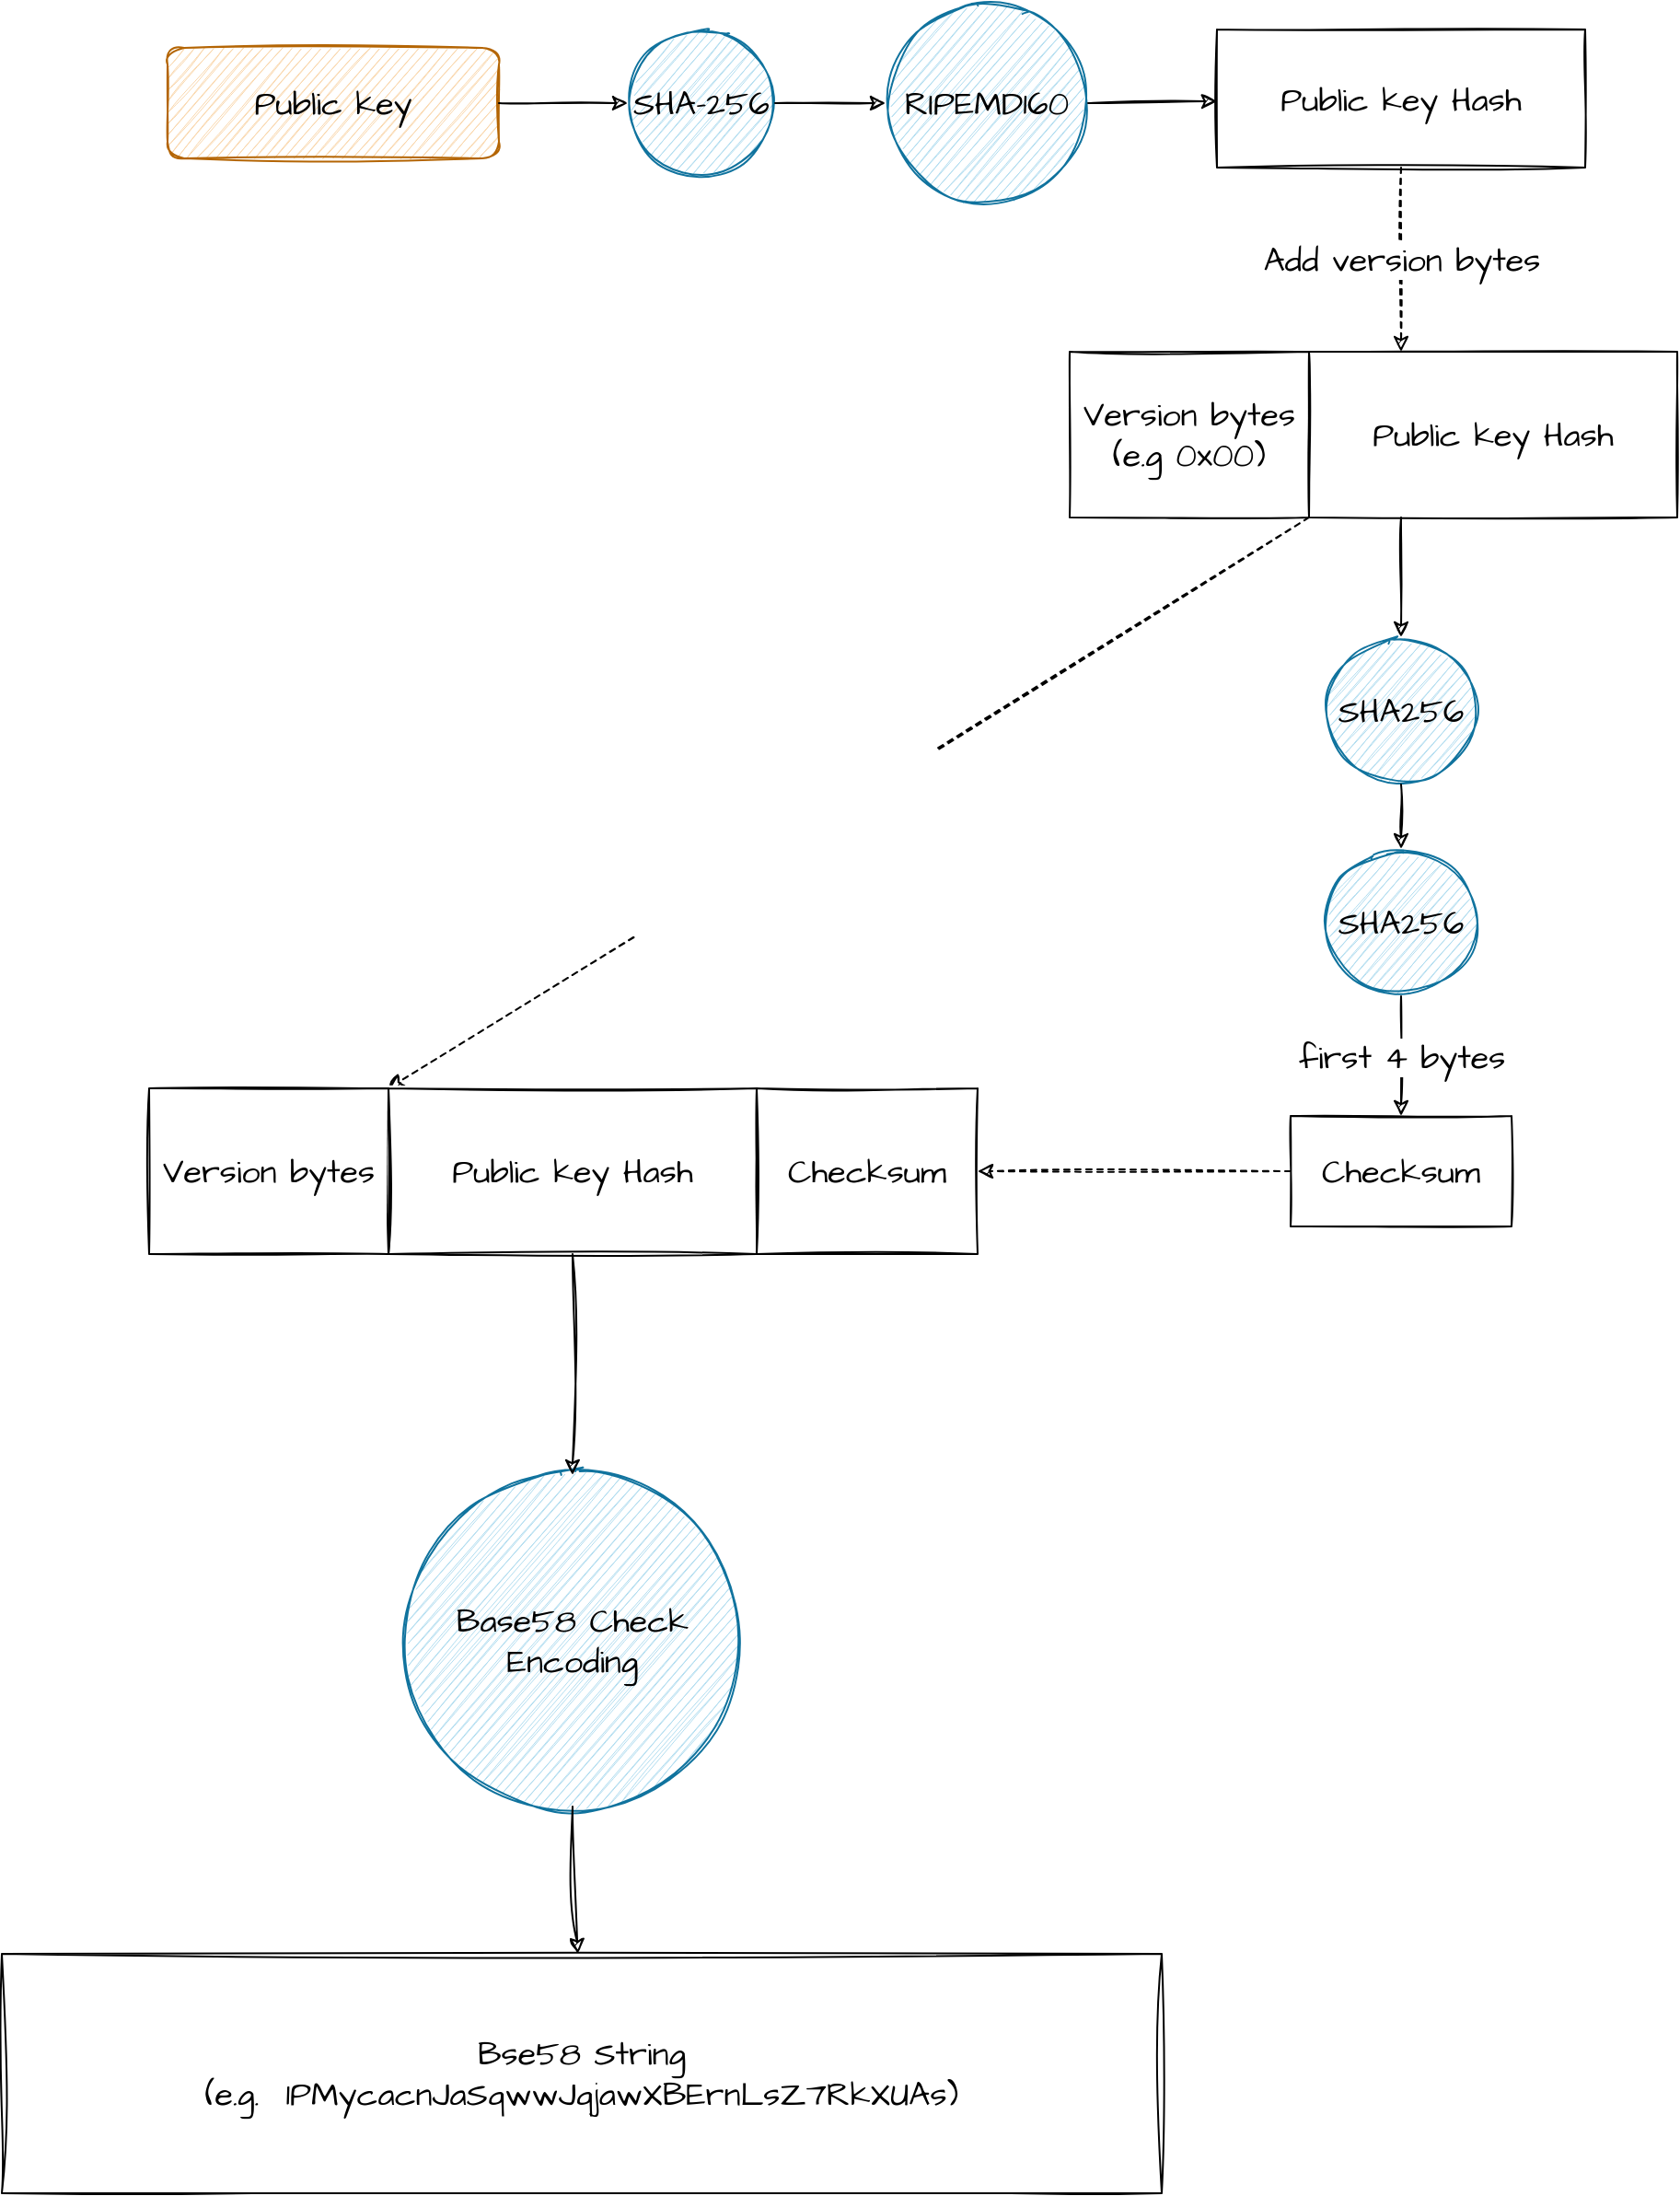 <mxfile version="20.6.2" type="device" pages="6"><diagram id="cmYMrZpmbCKqtzGbxVNc" name="bitcoin address"><mxGraphModel dx="3688" dy="961" grid="1" gridSize="10" guides="1" tooltips="1" connect="1" arrows="1" fold="1" page="1" pageScale="1" pageWidth="2336" pageHeight="1654" math="0" shadow="0"><root><mxCell id="0"/><mxCell id="1" parent="0"/><mxCell id="Jui8Hcij8TpjNnJmBoDT-2" value="Public key" style="rounded=1;whiteSpace=wrap;html=1;fontSize=18;fillColor=#fad7ac;strokeColor=#b46504;sketch=1;fontFamily=Architects Daughter;fontSource=https%3A%2F%2Ffonts.googleapis.com%2Fcss%3Ffamily%3DArchitects%2BDaughter;" parent="1" vertex="1"><mxGeometry x="-150" y="305" width="180" height="60" as="geometry"/></mxCell><mxCell id="Jui8Hcij8TpjNnJmBoDT-5" value="SHA-256" style="ellipse;whiteSpace=wrap;html=1;aspect=fixed;fontSize=18;sketch=1;fontFamily=Architects Daughter;fontSource=https%3A%2F%2Ffonts.googleapis.com%2Fcss%3Ffamily%3DArchitects%2BDaughter;fillColor=#b1ddf0;strokeColor=#10739e;" parent="1" vertex="1"><mxGeometry x="100" y="295" width="80" height="80" as="geometry"/></mxCell><mxCell id="Jui8Hcij8TpjNnJmBoDT-6" value="RIPEMD160" style="ellipse;whiteSpace=wrap;html=1;aspect=fixed;fontSize=18;sketch=1;fontFamily=Architects Daughter;fontSource=https%3A%2F%2Ffonts.googleapis.com%2Fcss%3Ffamily%3DArchitects%2BDaughter;fillColor=#b1ddf0;strokeColor=#10739e;" parent="1" vertex="1"><mxGeometry x="240" y="280" width="110" height="110" as="geometry"/></mxCell><mxCell id="Jui8Hcij8TpjNnJmBoDT-7" value="Public key Hash" style="rounded=0;whiteSpace=wrap;html=1;fontSize=18;sketch=1;fontFamily=Architects Daughter;fontSource=https%3A%2F%2Ffonts.googleapis.com%2Fcss%3Ffamily%3DArchitects%2BDaughter;" parent="1" vertex="1"><mxGeometry x="420" y="295" width="200" height="75" as="geometry"/></mxCell><mxCell id="Jui8Hcij8TpjNnJmBoDT-8" value="" style="endArrow=classic;html=1;rounded=0;exitX=1;exitY=0.5;exitDx=0;exitDy=0;entryX=0;entryY=0.5;entryDx=0;entryDy=0;fontSize=18;sketch=1;fontFamily=Architects Daughter;fontSource=https%3A%2F%2Ffonts.googleapis.com%2Fcss%3Ffamily%3DArchitects%2BDaughter;" parent="1" source="Jui8Hcij8TpjNnJmBoDT-2" target="Jui8Hcij8TpjNnJmBoDT-5" edge="1"><mxGeometry width="50" height="50" relative="1" as="geometry"><mxPoint x="40" y="375" as="sourcePoint"/><mxPoint x="90" y="325" as="targetPoint"/></mxGeometry></mxCell><mxCell id="Jui8Hcij8TpjNnJmBoDT-9" value="" style="endArrow=classic;html=1;rounded=0;exitX=1;exitY=0.5;exitDx=0;exitDy=0;entryX=0;entryY=0.5;entryDx=0;entryDy=0;fontSize=18;sketch=1;fontFamily=Architects Daughter;fontSource=https%3A%2F%2Ffonts.googleapis.com%2Fcss%3Ffamily%3DArchitects%2BDaughter;" parent="1" source="Jui8Hcij8TpjNnJmBoDT-5" target="Jui8Hcij8TpjNnJmBoDT-6" edge="1"><mxGeometry width="50" height="50" relative="1" as="geometry"><mxPoint x="210" y="365" as="sourcePoint"/><mxPoint x="260" y="315" as="targetPoint"/></mxGeometry></mxCell><mxCell id="Jui8Hcij8TpjNnJmBoDT-10" value="" style="endArrow=classic;html=1;rounded=0;exitX=1;exitY=0.5;exitDx=0;exitDy=0;fontSize=18;sketch=1;fontFamily=Architects Daughter;fontSource=https%3A%2F%2Ffonts.googleapis.com%2Fcss%3Ffamily%3DArchitects%2BDaughter;" parent="1" source="Jui8Hcij8TpjNnJmBoDT-6" target="Jui8Hcij8TpjNnJmBoDT-7" edge="1"><mxGeometry width="50" height="50" relative="1" as="geometry"><mxPoint x="300" y="390" as="sourcePoint"/><mxPoint x="350" y="340" as="targetPoint"/></mxGeometry></mxCell><mxCell id="Jui8Hcij8TpjNnJmBoDT-16" value="Add version bytes" style="endArrow=classic;html=1;rounded=0;exitX=0.5;exitY=1;exitDx=0;exitDy=0;entryX=0.25;entryY=0;entryDx=0;entryDy=0;dashed=1;fontSize=18;sketch=1;fontFamily=Architects Daughter;fontSource=https%3A%2F%2Ffonts.googleapis.com%2Fcss%3Ffamily%3DArchitects%2BDaughter;" parent="1" source="Jui8Hcij8TpjNnJmBoDT-7" target="Jui8Hcij8TpjNnJmBoDT-26" edge="1"><mxGeometry width="50" height="50" relative="1" as="geometry"><mxPoint x="600" y="390" as="sourcePoint"/><mxPoint x="520" y="440" as="targetPoint"/></mxGeometry></mxCell><mxCell id="Jui8Hcij8TpjNnJmBoDT-24" value="Checksum" style="rounded=0;whiteSpace=wrap;html=1;labelBorderColor=none;fontSize=18;sketch=1;fontFamily=Architects Daughter;fontSource=https%3A%2F%2Ffonts.googleapis.com%2Fcss%3Ffamily%3DArchitects%2BDaughter;" parent="1" vertex="1"><mxGeometry x="460" y="885" width="120" height="60" as="geometry"/></mxCell><mxCell id="Jui8Hcij8TpjNnJmBoDT-26" value="Public key Hash" style="rounded=0;whiteSpace=wrap;html=1;fontSize=18;sketch=1;fontFamily=Architects Daughter;fontSource=https%3A%2F%2Ffonts.googleapis.com%2Fcss%3Ffamily%3DArchitects%2BDaughter;" parent="1" vertex="1"><mxGeometry x="470" y="470" width="200" height="90" as="geometry"/></mxCell><mxCell id="Jui8Hcij8TpjNnJmBoDT-27" value="Version bytes&lt;br style=&quot;font-size: 18px;&quot;&gt;(e.g 0x00)" style="rounded=0;whiteSpace=wrap;html=1;labelBorderColor=none;fontSize=18;sketch=1;fontFamily=Architects Daughter;fontSource=https%3A%2F%2Ffonts.googleapis.com%2Fcss%3Ffamily%3DArchitects%2BDaughter;" parent="1" vertex="1"><mxGeometry x="340" y="470" width="130" height="90" as="geometry"/></mxCell><mxCell id="Jui8Hcij8TpjNnJmBoDT-28" value="SHA256" style="ellipse;whiteSpace=wrap;html=1;aspect=fixed;fontSize=18;sketch=1;fontFamily=Architects Daughter;fontSource=https%3A%2F%2Ffonts.googleapis.com%2Fcss%3Ffamily%3DArchitects%2BDaughter;fillColor=#b1ddf0;strokeColor=#10739e;" parent="1" vertex="1"><mxGeometry x="480" y="625" width="80" height="80" as="geometry"/></mxCell><mxCell id="Jui8Hcij8TpjNnJmBoDT-30" value="SHA256" style="ellipse;whiteSpace=wrap;html=1;aspect=fixed;fontSize=18;sketch=1;fontFamily=Architects Daughter;fontSource=https%3A%2F%2Ffonts.googleapis.com%2Fcss%3Ffamily%3DArchitects%2BDaughter;fillColor=#b1ddf0;strokeColor=#10739e;" parent="1" vertex="1"><mxGeometry x="480" y="740" width="80" height="80" as="geometry"/></mxCell><mxCell id="Jui8Hcij8TpjNnJmBoDT-31" value="" style="endArrow=classic;html=1;rounded=0;exitX=0.25;exitY=1;exitDx=0;exitDy=0;entryX=0.5;entryY=0;entryDx=0;entryDy=0;fontSize=18;sketch=1;fontFamily=Architects Daughter;fontSource=https%3A%2F%2Ffonts.googleapis.com%2Fcss%3Ffamily%3DArchitects%2BDaughter;" parent="1" source="Jui8Hcij8TpjNnJmBoDT-26" target="Jui8Hcij8TpjNnJmBoDT-28" edge="1"><mxGeometry width="50" height="50" relative="1" as="geometry"><mxPoint x="650" y="670" as="sourcePoint"/><mxPoint x="700" y="620" as="targetPoint"/></mxGeometry></mxCell><mxCell id="Jui8Hcij8TpjNnJmBoDT-32" value="" style="endArrow=classic;html=1;rounded=0;exitX=0.5;exitY=1;exitDx=0;exitDy=0;fontSize=18;sketch=1;fontFamily=Architects Daughter;fontSource=https%3A%2F%2Ffonts.googleapis.com%2Fcss%3Ffamily%3DArchitects%2BDaughter;" parent="1" source="Jui8Hcij8TpjNnJmBoDT-28" target="Jui8Hcij8TpjNnJmBoDT-30" edge="1"><mxGeometry width="50" height="50" relative="1" as="geometry"><mxPoint x="620" y="880" as="sourcePoint"/><mxPoint x="670" y="830" as="targetPoint"/></mxGeometry></mxCell><mxCell id="Jui8Hcij8TpjNnJmBoDT-33" value="" style="endArrow=classic;html=1;rounded=0;exitX=0;exitY=0.5;exitDx=0;exitDy=0;entryX=1;entryY=0.5;entryDx=0;entryDy=0;dashed=1;fontSize=18;sketch=1;fontFamily=Architects Daughter;fontSource=https%3A%2F%2Ffonts.googleapis.com%2Fcss%3Ffamily%3DArchitects%2BDaughter;" parent="1" source="Jui8Hcij8TpjNnJmBoDT-24" target="Jui8Hcij8TpjNnJmBoDT-39" edge="1"><mxGeometry width="50" height="50" relative="1" as="geometry"><mxPoint x="210" y="830" as="sourcePoint"/><mxPoint x="310" y="780" as="targetPoint"/></mxGeometry></mxCell><mxCell id="Jui8Hcij8TpjNnJmBoDT-34" value="first 4 bytes" style="endArrow=classic;html=1;rounded=0;exitX=0.5;exitY=1;exitDx=0;exitDy=0;fontSize=18;sketch=1;fontFamily=Architects Daughter;fontSource=https%3A%2F%2Ffonts.googleapis.com%2Fcss%3Ffamily%3DArchitects%2BDaughter;" parent="1" source="Jui8Hcij8TpjNnJmBoDT-30" target="Jui8Hcij8TpjNnJmBoDT-24" edge="1"><mxGeometry width="50" height="50" relative="1" as="geometry"><mxPoint x="760" y="810" as="sourcePoint"/><mxPoint x="810" y="760" as="targetPoint"/></mxGeometry></mxCell><mxCell id="Jui8Hcij8TpjNnJmBoDT-35" value="" style="endArrow=classic;html=1;rounded=0;hachureGap=4;jiggle=2;fontFamily=Architects Daughter;fontSource=https%3A%2F%2Ffonts.googleapis.com%2Fcss%3Ffamily%3DArchitects%2BDaughter;fontSize=18;exitX=0;exitY=1;exitDx=0;exitDy=0;entryX=0;entryY=0;entryDx=0;entryDy=0;dashed=1;sketch=1;" parent="1" source="Jui8Hcij8TpjNnJmBoDT-26" target="Jui8Hcij8TpjNnJmBoDT-36" edge="1"><mxGeometry width="50" height="50" relative="1" as="geometry"><mxPoint x="160" y="650" as="sourcePoint"/><mxPoint x="240" y="880" as="targetPoint"/></mxGeometry></mxCell><mxCell id="Jui8Hcij8TpjNnJmBoDT-36" value="Public key Hash" style="rounded=0;whiteSpace=wrap;html=1;fontSize=18;sketch=1;fontFamily=Architects Daughter;fontSource=https%3A%2F%2Ffonts.googleapis.com%2Fcss%3Ffamily%3DArchitects%2BDaughter;" parent="1" vertex="1"><mxGeometry x="-30" y="870" width="200" height="90" as="geometry"/></mxCell><mxCell id="Jui8Hcij8TpjNnJmBoDT-37" value="Version bytes" style="rounded=0;whiteSpace=wrap;html=1;labelBorderColor=none;fontSize=18;sketch=1;fontFamily=Architects Daughter;fontSource=https%3A%2F%2Ffonts.googleapis.com%2Fcss%3Ffamily%3DArchitects%2BDaughter;" parent="1" vertex="1"><mxGeometry x="-160" y="870" width="130" height="90" as="geometry"/></mxCell><mxCell id="Jui8Hcij8TpjNnJmBoDT-39" value="Checksum" style="rounded=0;whiteSpace=wrap;html=1;labelBorderColor=none;fontSize=18;sketch=1;fontFamily=Architects Daughter;fontSource=https%3A%2F%2Ffonts.googleapis.com%2Fcss%3Ffamily%3DArchitects%2BDaughter;" parent="1" vertex="1"><mxGeometry x="170" y="870" width="120" height="90" as="geometry"/></mxCell><mxCell id="Jui8Hcij8TpjNnJmBoDT-40" value="Base58 Check Encoding" style="ellipse;whiteSpace=wrap;html=1;aspect=fixed;fontSize=18;sketch=1;fontFamily=Architects Daughter;fontSource=https%3A%2F%2Ffonts.googleapis.com%2Fcss%3Ffamily%3DArchitects%2BDaughter;fillColor=#b1ddf0;strokeColor=#10739e;" parent="1" vertex="1"><mxGeometry x="-20" y="1080" width="180" height="180" as="geometry"/></mxCell><mxCell id="Jui8Hcij8TpjNnJmBoDT-41" value="" style="endArrow=classic;html=1;rounded=0;hachureGap=4;jiggle=2;fontFamily=Architects Daughter;fontSource=https%3A%2F%2Ffonts.googleapis.com%2Fcss%3Ffamily%3DArchitects%2BDaughter;fontSize=18;exitX=0.5;exitY=1;exitDx=0;exitDy=0;entryX=0.5;entryY=0;entryDx=0;entryDy=0;sketch=1;" parent="1" source="Jui8Hcij8TpjNnJmBoDT-36" target="Jui8Hcij8TpjNnJmBoDT-40" edge="1"><mxGeometry width="50" height="50" relative="1" as="geometry"><mxPoint x="430" y="1200" as="sourcePoint"/><mxPoint x="480" y="1150" as="targetPoint"/></mxGeometry></mxCell><mxCell id="Jui8Hcij8TpjNnJmBoDT-42" value="&lt;font&gt;Bse58 String&lt;/font&gt;&lt;br&gt;(e.g.&amp;nbsp;&lt;span style=&quot;text-align: start; background-color: initial;&quot;&gt; 1PMycacnJaSqwwJqjawXBErnLsZ7RkXUAs)&lt;/span&gt;" style="rounded=0;whiteSpace=wrap;html=1;hachureGap=4;jiggle=2;fontFamily=Architects Daughter;fontSource=https%3A%2F%2Ffonts.googleapis.com%2Fcss%3Ffamily%3DArchitects%2BDaughter;fontSize=18;sketch=1;" parent="1" vertex="1"><mxGeometry x="-240" y="1340" width="630" height="130" as="geometry"/></mxCell><mxCell id="Jui8Hcij8TpjNnJmBoDT-44" value="" style="endArrow=classic;html=1;rounded=0;hachureGap=4;jiggle=2;fontFamily=Architects Daughter;fontSource=https%3A%2F%2Ffonts.googleapis.com%2Fcss%3Ffamily%3DArchitects%2BDaughter;fontSize=18;exitX=0.5;exitY=1;exitDx=0;exitDy=0;sketch=1;" parent="1" source="Jui8Hcij8TpjNnJmBoDT-40" target="Jui8Hcij8TpjNnJmBoDT-42" edge="1"><mxGeometry width="50" height="50" relative="1" as="geometry"><mxPoint x="310" y="1270" as="sourcePoint"/><mxPoint x="360" y="1220" as="targetPoint"/></mxGeometry></mxCell></root></mxGraphModel></diagram><diagram id="l7rQYGqGR56WuFJQMU4u" name="BIP-39"><mxGraphModel dx="4063" dy="3334" grid="1" gridSize="10" guides="1" tooltips="1" connect="1" arrows="1" fold="1" page="1" pageScale="1" pageWidth="2336" pageHeight="1654" math="0" shadow="0"><root><mxCell id="0"/><mxCell id="1" parent="0"/><mxCell id="kl69Cx9JLhCs7kJXRI3A-1" value="Generatre random sequence" style="ellipse;whiteSpace=wrap;html=1;aspect=fixed;sketch=1;hachureGap=4;jiggle=2;fontFamily=Architects Daughter;fontSource=https%3A%2F%2Ffonts.googleapis.com%2Fcss%3Ffamily%3DArchitects%2BDaughter;fontSize=18;fillColor=#f8cecc;strokeColor=#b85450;" vertex="1" parent="1"><mxGeometry x="835" y="-220" width="130" height="130" as="geometry"/></mxCell><mxCell id="kl69Cx9JLhCs7kJXRI3A-2" value="SHA-256" style="ellipse;whiteSpace=wrap;html=1;aspect=fixed;sketch=1;hachureGap=4;jiggle=2;fontFamily=Architects Daughter;fontSource=https%3A%2F%2Ffonts.googleapis.com%2Fcss%3Ffamily%3DArchitects%2BDaughter;fontSize=18;fontStyle=1;fillColor=#dae8fc;strokeColor=#6c8ebf;" vertex="1" parent="1"><mxGeometry x="945" y="90" width="110" height="110" as="geometry"/></mxCell><mxCell id="kl69Cx9JLhCs7kJXRI3A-3" value="" style="endArrow=classic;html=1;rounded=0;sketch=1;hachureGap=4;jiggle=2;fontFamily=Architects Daughter;fontSource=https%3A%2F%2Ffonts.googleapis.com%2Fcss%3Ffamily%3DArchitects%2BDaughter;fontSize=18;exitX=0.5;exitY=1;exitDx=0;exitDy=0;entryX=0.5;entryY=0;entryDx=0;entryDy=0;" edge="1" parent="1" source="kl69Cx9JLhCs7kJXRI3A-4" target="kl69Cx9JLhCs7kJXRI3A-2"><mxGeometry width="50" height="50" relative="1" as="geometry"><mxPoint x="1100" y="30" as="sourcePoint"/><mxPoint x="995" y="80" as="targetPoint"/></mxGeometry></mxCell><mxCell id="kl69Cx9JLhCs7kJXRI3A-4" value="Random sequence" style="rounded=0;whiteSpace=wrap;html=1;sketch=1;hachureGap=4;jiggle=2;fontFamily=Architects Daughter;fontSource=https%3A%2F%2Ffonts.googleapis.com%2Fcss%3Ffamily%3DArchitects%2BDaughter;fontSize=18;" vertex="1" parent="1"><mxGeometry x="840" y="-30" width="120" height="60" as="geometry"/></mxCell><mxCell id="kl69Cx9JLhCs7kJXRI3A-5" value="Checksum" style="rounded=0;whiteSpace=wrap;html=1;sketch=1;hachureGap=4;jiggle=2;fontFamily=Architects Daughter;fontSource=https%3A%2F%2Ffonts.googleapis.com%2Fcss%3Ffamily%3DArchitects%2BDaughter;fontSize=18;" vertex="1" parent="1"><mxGeometry x="920" y="255" width="160" height="60" as="geometry"/></mxCell><mxCell id="kl69Cx9JLhCs7kJXRI3A-6" value="First 4 bytes" style="endArrow=classic;html=1;rounded=0;sketch=1;hachureGap=4;jiggle=2;fontFamily=Architects Daughter;fontSource=https%3A%2F%2Ffonts.googleapis.com%2Fcss%3Ffamily%3DArchitects%2BDaughter;fontSize=18;exitX=0.5;exitY=1;exitDx=0;exitDy=0;entryX=0.5;entryY=0;entryDx=0;entryDy=0;" edge="1" parent="1" source="kl69Cx9JLhCs7kJXRI3A-2" target="kl69Cx9JLhCs7kJXRI3A-5"><mxGeometry width="50" height="50" relative="1" as="geometry"><mxPoint x="1100" y="250" as="sourcePoint"/><mxPoint x="1150" y="200" as="targetPoint"/></mxGeometry></mxCell><mxCell id="kl69Cx9JLhCs7kJXRI3A-7" value="Entropy&lt;br style=&quot;font-size: 18px;&quot;&gt;(128 bits)" style="rounded=0;whiteSpace=wrap;html=1;sketch=1;hachureGap=4;jiggle=2;fontFamily=Architects Daughter;fontSource=https%3A%2F%2Ffonts.googleapis.com%2Fcss%3Ffamily%3DArchitects%2BDaughter;fontSize=18;" vertex="1" parent="1"><mxGeometry x="780" y="400" width="180" height="60" as="geometry"/></mxCell><mxCell id="kl69Cx9JLhCs7kJXRI3A-8" value="Checksum&lt;br style=&quot;font-size: 18px;&quot;&gt;(4 bits)" style="rounded=0;whiteSpace=wrap;html=1;sketch=1;hachureGap=4;jiggle=2;fontFamily=Architects Daughter;fontSource=https%3A%2F%2Ffonts.googleapis.com%2Fcss%3Ffamily%3DArchitects%2BDaughter;fontSize=18;" vertex="1" parent="1"><mxGeometry x="960" y="400" width="160" height="60" as="geometry"/></mxCell><mxCell id="kl69Cx9JLhCs7kJXRI3A-9" value="" style="endArrow=classic;html=1;rounded=0;sketch=1;hachureGap=4;jiggle=2;fontFamily=Architects Daughter;fontSource=https%3A%2F%2Ffonts.googleapis.com%2Fcss%3Ffamily%3DArchitects%2BDaughter;fontSize=18;exitX=0.5;exitY=1;exitDx=0;exitDy=0;entryX=0.25;entryY=0;entryDx=0;entryDy=0;" edge="1" parent="1" source="kl69Cx9JLhCs7kJXRI3A-5" target="kl69Cx9JLhCs7kJXRI3A-8"><mxGeometry width="50" height="50" relative="1" as="geometry"><mxPoint x="970" y="300" as="sourcePoint"/><mxPoint x="1020" y="250" as="targetPoint"/></mxGeometry></mxCell><mxCell id="kl69Cx9JLhCs7kJXRI3A-10" value="" style="endArrow=classic;html=1;rounded=0;sketch=1;hachureGap=4;jiggle=2;fontFamily=Architects Daughter;fontSource=https%3A%2F%2Ffonts.googleapis.com%2Fcss%3Ffamily%3DArchitects%2BDaughter;fontSize=18;exitX=0.25;exitY=1;exitDx=0;exitDy=0;" edge="1" parent="1" source="kl69Cx9JLhCs7kJXRI3A-4" target="kl69Cx9JLhCs7kJXRI3A-7"><mxGeometry width="50" height="50" relative="1" as="geometry"><mxPoint x="790" y="210" as="sourcePoint"/><mxPoint x="840" y="160" as="targetPoint"/></mxGeometry></mxCell><mxCell id="kl69Cx9JLhCs7kJXRI3A-11" value="Splits 132 bits into&amp;nbsp;" style="rounded=0;whiteSpace=wrap;html=1;sketch=1;hachureGap=4;jiggle=2;fontFamily=Architects Daughter;fontSource=https%3A%2F%2Ffonts.googleapis.com%2Fcss%3Ffamily%3DArchitects%2BDaughter;fontSize=18;" vertex="1" parent="1"><mxGeometry x="760" y="550" width="400" height="60" as="geometry"/></mxCell><mxCell id="kl69Cx9JLhCs7kJXRI3A-12" value="" style="endArrow=classic;html=1;rounded=0;sketch=1;hachureGap=4;jiggle=2;fontFamily=Architects Daughter;fontSource=https%3A%2F%2Ffonts.googleapis.com%2Fcss%3Ffamily%3DArchitects%2BDaughter;fontSize=18;exitX=0;exitY=1;exitDx=0;exitDy=0;entryX=0.5;entryY=0;entryDx=0;entryDy=0;" edge="1" parent="1" source="kl69Cx9JLhCs7kJXRI3A-8" target="kl69Cx9JLhCs7kJXRI3A-11"><mxGeometry width="50" height="50" relative="1" as="geometry"><mxPoint x="1160" y="560" as="sourcePoint"/><mxPoint x="1210" y="510" as="targetPoint"/></mxGeometry></mxCell><mxCell id="kl69Cx9JLhCs7kJXRI3A-13" value="Convert group to decimal numbers" style="rounded=0;whiteSpace=wrap;html=1;sketch=1;hachureGap=4;jiggle=2;fontFamily=Architects Daughter;fontSource=https%3A%2F%2Ffonts.googleapis.com%2Fcss%3Ffamily%3DArchitects%2BDaughter;fontSize=18;" vertex="1" parent="1"><mxGeometry x="760" y="680" width="400" height="60" as="geometry"/></mxCell><mxCell id="kl69Cx9JLhCs7kJXRI3A-14" value="Use the number as indexed for the word list" style="rounded=0;whiteSpace=wrap;html=1;sketch=1;hachureGap=4;jiggle=2;fontFamily=Architects Daughter;fontSource=https%3A%2F%2Ffonts.googleapis.com%2Fcss%3Ffamily%3DArchitects%2BDaughter;fontSize=18;" vertex="1" parent="1"><mxGeometry x="730" y="810" width="460" height="60" as="geometry"/></mxCell><mxCell id="kl69Cx9JLhCs7kJXRI3A-15" value="" style="endArrow=classic;html=1;rounded=0;sketch=1;hachureGap=4;jiggle=2;fontFamily=Architects Daughter;fontSource=https%3A%2F%2Ffonts.googleapis.com%2Fcss%3Ffamily%3DArchitects%2BDaughter;fontSize=18;exitX=0.5;exitY=1;exitDx=0;exitDy=0;entryX=0.5;entryY=0;entryDx=0;entryDy=0;" edge="1" parent="1" source="kl69Cx9JLhCs7kJXRI3A-11" target="kl69Cx9JLhCs7kJXRI3A-13"><mxGeometry width="50" height="50" relative="1" as="geometry"><mxPoint x="1210" y="600" as="sourcePoint"/><mxPoint x="1260" y="550" as="targetPoint"/></mxGeometry></mxCell><mxCell id="kl69Cx9JLhCs7kJXRI3A-16" value="" style="endArrow=classic;html=1;rounded=0;sketch=1;hachureGap=4;jiggle=2;fontFamily=Architects Daughter;fontSource=https%3A%2F%2Ffonts.googleapis.com%2Fcss%3Ffamily%3DArchitects%2BDaughter;fontSize=18;exitX=0.5;exitY=1;exitDx=0;exitDy=0;entryX=0.5;entryY=0;entryDx=0;entryDy=0;" edge="1" parent="1" source="kl69Cx9JLhCs7kJXRI3A-13" target="kl69Cx9JLhCs7kJXRI3A-14"><mxGeometry width="50" height="50" relative="1" as="geometry"><mxPoint x="1120" y="780" as="sourcePoint"/><mxPoint x="1170" y="730" as="targetPoint"/></mxGeometry></mxCell><mxCell id="kl69Cx9JLhCs7kJXRI3A-17" value="" style="html=1;verticalLabelPosition=bottom;align=center;labelBackgroundColor=#ffffff;verticalAlign=top;strokeWidth=2;strokeColor=#0080F0;shadow=0;dashed=0;shape=mxgraph.ios7.icons.book;sketch=1;hachureGap=4;jiggle=2;fontFamily=Architects Daughter;fontSource=https%3A%2F%2Ffonts.googleapis.com%2Fcss%3Ffamily%3DArchitects%2BDaughter;fontSize=18;" vertex="1" parent="1"><mxGeometry x="1260" y="800" width="270" height="170" as="geometry"/></mxCell><mxCell id="kl69Cx9JLhCs7kJXRI3A-18" value="&lt;span style=&quot;color: rgb(31, 35, 40); font-family: -apple-system, BlinkMacSystemFont, &amp;quot;Segoe UI&amp;quot;, &amp;quot;Noto Sans&amp;quot;, Helvetica, Arial, sans-serif, &amp;quot;Apple Color Emoji&amp;quot;, &amp;quot;Segoe UI Emoji&amp;quot;; font-size: 18px; font-style: normal; font-variant-ligatures: normal; font-variant-caps: normal; letter-spacing: normal; orphans: 2; text-align: left; text-indent: 0px; text-transform: none; widows: 2; word-spacing: 0px; -webkit-text-stroke-width: 0px; background-color: rgb(255, 255, 255); text-decoration-thickness: initial; text-decoration-style: initial; text-decoration-color: initial; float: none; display: inline !important;&quot;&gt;PBKDF2 using HMAC-SHA512&lt;br style=&quot;font-size: 18px;&quot;&gt;&lt;span style=&quot;font-size: 18px;&quot;&gt;&amp;nbsp;&lt;/span&gt;&lt;/span&gt;" style="ellipse;whiteSpace=wrap;html=1;aspect=fixed;sketch=1;hachureGap=4;jiggle=2;fontFamily=Architects Daughter;fontSource=https%3A%2F%2Ffonts.googleapis.com%2Fcss%3Ffamily%3DArchitects%2BDaughter;fontSize=18;fontStyle=1;fillColor=#dae8fc;strokeColor=#6c8ebf;" vertex="1" parent="1"><mxGeometry x="830" y="1090" width="260" height="260" as="geometry"/></mxCell><mxCell id="kl69Cx9JLhCs7kJXRI3A-19" value="Seed phrase" style="rounded=0;whiteSpace=wrap;html=1;sketch=1;hachureGap=4;jiggle=2;fontFamily=Architects Daughter;fontSource=https%3A%2F%2Ffonts.googleapis.com%2Fcss%3Ffamily%3DArchitects%2BDaughter;fontSize=18;fillColor=#fad7ac;strokeColor=#b46504;" vertex="1" parent="1"><mxGeometry x="730" y="940" width="460" height="60" as="geometry"/></mxCell><mxCell id="kl69Cx9JLhCs7kJXRI3A-20" value="" style="endArrow=classic;html=1;rounded=0;sketch=1;hachureGap=4;jiggle=2;fontFamily=Architects Daughter;fontSource=https%3A%2F%2Ffonts.googleapis.com%2Fcss%3Ffamily%3DArchitects%2BDaughter;fontSize=18;exitX=0.5;exitY=1;exitDx=0;exitDy=0;" edge="1" parent="1" source="kl69Cx9JLhCs7kJXRI3A-19" target="kl69Cx9JLhCs7kJXRI3A-18"><mxGeometry width="50" height="50" relative="1" as="geometry"><mxPoint x="1240" y="1200" as="sourcePoint"/><mxPoint x="1290" y="1150" as="targetPoint"/></mxGeometry></mxCell><mxCell id="kl69Cx9JLhCs7kJXRI3A-21" value="512 bit seed" style="rounded=0;whiteSpace=wrap;html=1;sketch=1;hachureGap=4;jiggle=2;fontFamily=Architects Daughter;fontSource=https%3A%2F%2Ffonts.googleapis.com%2Fcss%3Ffamily%3DArchitects%2BDaughter;fontSize=18;fillColor=#fad7ac;strokeColor=#b46504;" vertex="1" parent="1"><mxGeometry x="730" y="1460" width="460" height="60" as="geometry"/></mxCell><mxCell id="kl69Cx9JLhCs7kJXRI3A-22" value="&quot;mnemomic&quot;" style="rounded=0;whiteSpace=wrap;html=1;sketch=1;hachureGap=4;jiggle=2;fontFamily=Architects Daughter;fontSource=https%3A%2F%2Ffonts.googleapis.com%2Fcss%3Ffamily%3DArchitects%2BDaughter;fontSize=18;fillColor=#fad7ac;strokeColor=#b46504;" vertex="1" parent="1"><mxGeometry x="1320" y="1190" width="240" height="60" as="geometry"/></mxCell><mxCell id="kl69Cx9JLhCs7kJXRI3A-23" value="(optional) Passphrase" style="rounded=0;whiteSpace=wrap;html=1;sketch=1;hachureGap=4;jiggle=2;fontFamily=Architects Daughter;fontSource=https%3A%2F%2Ffonts.googleapis.com%2Fcss%3Ffamily%3DArchitects%2BDaughter;fontSize=18;fillColor=#fad7ac;strokeColor=#b46504;" vertex="1" parent="1"><mxGeometry x="1320" y="1260" width="240" height="60" as="geometry"/></mxCell><mxCell id="kl69Cx9JLhCs7kJXRI3A-24" value="" style="endArrow=classic;html=1;rounded=0;sketch=1;hachureGap=4;jiggle=2;fontFamily=Architects Daughter;fontSource=https%3A%2F%2Ffonts.googleapis.com%2Fcss%3Ffamily%3DArchitects%2BDaughter;fontSize=18;exitX=0;exitY=0.75;exitDx=0;exitDy=0;" edge="1" parent="1" source="kl69Cx9JLhCs7kJXRI3A-23" target="kl69Cx9JLhCs7kJXRI3A-18"><mxGeometry width="50" height="50" relative="1" as="geometry"><mxPoint x="1250" y="1190" as="sourcePoint"/><mxPoint x="1460" y="1110" as="targetPoint"/></mxGeometry></mxCell><mxCell id="kl69Cx9JLhCs7kJXRI3A-25" value="" style="endArrow=classic;html=1;rounded=0;sketch=1;hachureGap=4;jiggle=2;fontFamily=Architects Daughter;fontSource=https%3A%2F%2Ffonts.googleapis.com%2Fcss%3Ffamily%3DArchitects%2BDaughter;fontSize=18;exitX=0;exitY=0;exitDx=0;exitDy=0;" edge="1" parent="1" source="kl69Cx9JLhCs7kJXRI3A-22"><mxGeometry width="50" height="50" relative="1" as="geometry"><mxPoint x="1260" y="1200" as="sourcePoint"/><mxPoint x="1090" y="1250" as="targetPoint"/></mxGeometry></mxCell><mxCell id="kl69Cx9JLhCs7kJXRI3A-26" value="Salt" style="text;html=1;strokeColor=none;fillColor=none;align=center;verticalAlign=middle;whiteSpace=wrap;rounded=0;sketch=1;hachureGap=4;jiggle=2;fontFamily=Architects Daughter;fontSource=https%3A%2F%2Ffonts.googleapis.com%2Fcss%3Ffamily%3DArchitects%2BDaughter;fontSize=18;fontStyle=1" vertex="1" parent="1"><mxGeometry x="1110" y="1170" width="200" height="30" as="geometry"/></mxCell><mxCell id="kl69Cx9JLhCs7kJXRI3A-27" value="" style="endArrow=classic;html=1;rounded=0;sketch=1;hachureGap=4;jiggle=2;fontFamily=Architects Daughter;fontSource=https%3A%2F%2Ffonts.googleapis.com%2Fcss%3Ffamily%3DArchitects%2BDaughter;fontSize=18;exitX=0.5;exitY=1;exitDx=0;exitDy=0;entryX=0.5;entryY=0;entryDx=0;entryDy=0;" edge="1" parent="1" source="kl69Cx9JLhCs7kJXRI3A-18" target="kl69Cx9JLhCs7kJXRI3A-21"><mxGeometry width="50" height="50" relative="1" as="geometry"><mxPoint x="1130" y="1480" as="sourcePoint"/><mxPoint x="1180" y="1430" as="targetPoint"/></mxGeometry></mxCell><mxCell id="kl69Cx9JLhCs7kJXRI3A-28" value="2048 rounds" style="edgeLabel;html=1;align=center;verticalAlign=middle;resizable=0;points=[];fontSize=18;fontFamily=Architects Daughter;" vertex="1" connectable="0" parent="kl69Cx9JLhCs7kJXRI3A-27"><mxGeometry x="-0.482" y="-1" relative="1" as="geometry"><mxPoint y="1" as="offset"/></mxGeometry></mxCell><mxCell id="kl69Cx9JLhCs7kJXRI3A-29" value="" style="endArrow=classic;html=1;rounded=0;sketch=1;hachureGap=4;jiggle=2;fontFamily=Architects Daughter;fontSource=https%3A%2F%2Ffonts.googleapis.com%2Fcss%3Ffamily%3DArchitects%2BDaughter;fontSize=18;exitX=0.5;exitY=1;exitDx=0;exitDy=0;" edge="1" parent="1" source="kl69Cx9JLhCs7kJXRI3A-14" target="kl69Cx9JLhCs7kJXRI3A-19"><mxGeometry width="50" height="50" relative="1" as="geometry"><mxPoint x="1140" y="900" as="sourcePoint"/><mxPoint x="1190" y="850" as="targetPoint"/></mxGeometry></mxCell><mxCell id="ZnR_Dut0X4RyFit9YFyY-1" value="" style="endArrow=classic;html=1;rounded=0;fontSize=18;exitX=0.5;exitY=1;exitDx=0;exitDy=0;entryX=0.5;entryY=0;entryDx=0;entryDy=0;" edge="1" parent="1" source="kl69Cx9JLhCs7kJXRI3A-1" target="kl69Cx9JLhCs7kJXRI3A-4"><mxGeometry width="50" height="50" relative="1" as="geometry"><mxPoint x="1230" y="-180" as="sourcePoint"/><mxPoint x="1280" y="-230" as="targetPoint"/></mxGeometry></mxCell></root></mxGraphModel></diagram><diagram id="Sf_9BYeMHvBCRAa1tbIe" name="BIP-32"><mxGraphModel dx="6399" dy="1680" grid="1" gridSize="10" guides="1" tooltips="1" connect="1" arrows="1" fold="1" page="1" pageScale="1" pageWidth="2336" pageHeight="1654" math="0" shadow="0"><root><mxCell id="0"/><mxCell id="1" parent="0"/><mxCell id="syZ7RqjB1rkn_GuAbbUK-1" value="Root Seed&lt;br&gt;(128, 256 or 512)" style="rounded=0;whiteSpace=wrap;html=1;sketch=1;hachureGap=4;jiggle=2;fontFamily=Architects Daughter;fontSource=https%3A%2F%2Ffonts.googleapis.com%2Fcss%3Ffamily%3DArchitects%2BDaughter;fontSize=20;fillColor=#fad7ac;strokeColor=#b46504;" vertex="1" parent="1"><mxGeometry x="-300" y="1140" width="180" height="140" as="geometry"/></mxCell><mxCell id="syZ7RqjB1rkn_GuAbbUK-2" value="Root Seed hash" style="rounded=0;whiteSpace=wrap;html=1;fontSize=11;" vertex="1" parent="1"><mxGeometry x="120" y="1180" width="120" height="60" as="geometry"/></mxCell><mxCell id="syZ7RqjB1rkn_GuAbbUK-3" value="K m/0" style="rounded=0;whiteSpace=wrap;html=1;fontSize=11;" vertex="1" parent="1"><mxGeometry x="1330" y="1100" width="120" height="60" as="geometry"/></mxCell><mxCell id="syZ7RqjB1rkn_GuAbbUK-4" value="K m/1" style="rounded=0;whiteSpace=wrap;html=1;fontSize=11;" vertex="1" parent="1"><mxGeometry x="1330" y="1200" width="120" height="60" as="geometry"/></mxCell><mxCell id="syZ7RqjB1rkn_GuAbbUK-5" value="K m/n" style="rounded=0;whiteSpace=wrap;html=1;fontSize=11;" vertex="1" parent="1"><mxGeometry x="1330" y="1310" width="120" height="60" as="geometry"/></mxCell><mxCell id="syZ7RqjB1rkn_GuAbbUK-6" value="" style="endArrow=none;dashed=1;html=1;dashPattern=1 3;strokeWidth=2;rounded=0;fontSize=11;exitX=0.5;exitY=0;exitDx=0;exitDy=0;" edge="1" parent="1" source="syZ7RqjB1rkn_GuAbbUK-5" target="syZ7RqjB1rkn_GuAbbUK-4"><mxGeometry width="50" height="50" relative="1" as="geometry"><mxPoint x="1400" y="1310" as="sourcePoint"/><mxPoint x="1450" y="1260" as="targetPoint"/></mxGeometry></mxCell><mxCell id="syZ7RqjB1rkn_GuAbbUK-7" value="Child Key" style="text;html=1;strokeColor=none;fillColor=none;align=center;verticalAlign=middle;whiteSpace=wrap;rounded=0;fontSize=11;fontStyle=1" vertex="1" parent="1"><mxGeometry x="720" y="915" width="210" height="30" as="geometry"/></mxCell><mxCell id="syZ7RqjB1rkn_GuAbbUK-8" value="Grandchild Keys" style="text;html=1;strokeColor=none;fillColor=none;align=center;verticalAlign=middle;whiteSpace=wrap;rounded=0;fontSize=11;fontStyle=1" vertex="1" parent="1"><mxGeometry x="975" y="900" width="150" height="60" as="geometry"/></mxCell><mxCell id="syZ7RqjB1rkn_GuAbbUK-10" value="" style="endArrow=classic;html=1;rounded=0;fontSize=11;entryX=0;entryY=0.5;entryDx=0;entryDy=0;" edge="1" parent="1" source="syZ7RqjB1rkn_GuAbbUK-1" target="syZ7RqjB1rkn_GuAbbUK-12"><mxGeometry width="50" height="50" relative="1" as="geometry"><mxPoint x="-70" y="1230" as="sourcePoint"/><mxPoint x="-20" y="1180" as="targetPoint"/></mxGeometry></mxCell><mxCell id="syZ7RqjB1rkn_GuAbbUK-12" value="HMAC-SHA512" style="ellipse;whiteSpace=wrap;html=1;aspect=fixed;fontSize=11;" vertex="1" parent="1"><mxGeometry x="-30" y="1170" width="80" height="80" as="geometry"/></mxCell><mxCell id="syZ7RqjB1rkn_GuAbbUK-13" value="" style="endArrow=classic;html=1;rounded=0;fontSize=11;exitX=1;exitY=0.5;exitDx=0;exitDy=0;entryX=0;entryY=0.5;entryDx=0;entryDy=0;" edge="1" parent="1" source="syZ7RqjB1rkn_GuAbbUK-12" target="syZ7RqjB1rkn_GuAbbUK-2"><mxGeometry width="50" height="50" relative="1" as="geometry"><mxPoint x="170" y="1170" as="sourcePoint"/><mxPoint x="220" y="1120" as="targetPoint"/></mxGeometry></mxCell><mxCell id="syZ7RqjB1rkn_GuAbbUK-14" value="Master private key &quot;m&quot;" style="rounded=0;whiteSpace=wrap;html=1;fontSize=11;" vertex="1" parent="1"><mxGeometry x="470" y="930" width="340" height="60" as="geometry"/></mxCell><mxCell id="syZ7RqjB1rkn_GuAbbUK-15" value="" style="endArrow=classic;html=1;rounded=0;fontSize=11;exitX=1;exitY=0.25;exitDx=0;exitDy=0;entryX=0;entryY=1;entryDx=0;entryDy=0;" edge="1" parent="1" source="syZ7RqjB1rkn_GuAbbUK-2" target="syZ7RqjB1rkn_GuAbbUK-14"><mxGeometry width="50" height="50" relative="1" as="geometry"><mxPoint x="260" y="1180" as="sourcePoint"/><mxPoint x="350" y="1070" as="targetPoint"/></mxGeometry></mxCell><mxCell id="syZ7RqjB1rkn_GuAbbUK-17" value="Master private key &quot;m&quot;" style="rounded=0;whiteSpace=wrap;html=1;fontSize=11;" vertex="1" parent="1"><mxGeometry x="470" y="1070" width="340" height="60" as="geometry"/></mxCell><mxCell id="syZ7RqjB1rkn_GuAbbUK-18" value="" style="endArrow=classic;html=1;rounded=0;fontSize=11;exitX=0.5;exitY=1;exitDx=0;exitDy=0;" edge="1" parent="1" source="syZ7RqjB1rkn_GuAbbUK-14" target="syZ7RqjB1rkn_GuAbbUK-17"><mxGeometry width="50" height="50" relative="1" as="geometry"><mxPoint x="930" y="1030" as="sourcePoint"/><mxPoint x="980" y="980" as="targetPoint"/></mxGeometry></mxCell><mxCell id="syZ7RqjB1rkn_GuAbbUK-19" value="" style="endArrow=classic;html=1;rounded=0;fontSize=11;exitX=1;exitY=0.5;exitDx=0;exitDy=0;entryX=0;entryY=0.5;entryDx=0;entryDy=0;" edge="1" parent="1" source="syZ7RqjB1rkn_GuAbbUK-2"><mxGeometry width="50" height="50" relative="1" as="geometry"><mxPoint x="360" y="1230" as="sourcePoint"/><mxPoint x="460.0" y="1320" as="targetPoint"/></mxGeometry></mxCell><mxCell id="syZ7RqjB1rkn_GuAbbUK-21" value="Master Chain code" style="rounded=0;whiteSpace=wrap;html=1;fontSize=11;" vertex="1" parent="1"><mxGeometry x="460" y="1290" width="340" height="60" as="geometry"/></mxCell><mxCell id="syZ7RqjB1rkn_GuAbbUK-24" value="" style="endArrow=classic;html=1;rounded=0;fontSize=11;" edge="1" parent="1"><mxGeometry width="50" height="50" relative="1" as="geometry"><mxPoint x="180" y="1250" as="sourcePoint"/><mxPoint x="190" y="1730" as="targetPoint"/></mxGeometry></mxCell><mxCell id="syZ7RqjB1rkn_GuAbbUK-26" value="Root Seed hash" style="rounded=0;whiteSpace=wrap;html=1;fontSize=11;" vertex="1" parent="1"><mxGeometry x="100" y="1815" width="120" height="60" as="geometry"/></mxCell><mxCell id="syZ7RqjB1rkn_GuAbbUK-27" value="Child Key" style="text;html=1;strokeColor=none;fillColor=none;align=center;verticalAlign=middle;whiteSpace=wrap;rounded=0;fontSize=11;fontStyle=1" vertex="1" parent="1"><mxGeometry x="700" y="1550" width="210" height="30" as="geometry"/></mxCell><mxCell id="syZ7RqjB1rkn_GuAbbUK-28" value="" style="endArrow=classic;html=1;rounded=0;fontSize=11;entryX=0;entryY=0.5;entryDx=0;entryDy=0;" edge="1" parent="1" target="syZ7RqjB1rkn_GuAbbUK-29"><mxGeometry width="50" height="50" relative="1" as="geometry"><mxPoint x="-140.0" y="1845" as="sourcePoint"/><mxPoint x="-40" y="1815" as="targetPoint"/></mxGeometry></mxCell><mxCell id="syZ7RqjB1rkn_GuAbbUK-29" value="HMAC-SHA512" style="ellipse;whiteSpace=wrap;html=1;aspect=fixed;fontSize=11;" vertex="1" parent="1"><mxGeometry x="-50" y="1805" width="80" height="80" as="geometry"/></mxCell><mxCell id="syZ7RqjB1rkn_GuAbbUK-30" value="" style="endArrow=classic;html=1;rounded=0;fontSize=11;exitX=1;exitY=0.5;exitDx=0;exitDy=0;entryX=0;entryY=0.5;entryDx=0;entryDy=0;" edge="1" parent="1" source="syZ7RqjB1rkn_GuAbbUK-29" target="syZ7RqjB1rkn_GuAbbUK-26"><mxGeometry width="50" height="50" relative="1" as="geometry"><mxPoint x="150" y="1805" as="sourcePoint"/><mxPoint x="200" y="1755" as="targetPoint"/></mxGeometry></mxCell><mxCell id="syZ7RqjB1rkn_GuAbbUK-31" value="Master private key &quot;m&quot;" style="rounded=0;whiteSpace=wrap;html=1;fontSize=11;" vertex="1" parent="1"><mxGeometry x="450" y="1565" width="340" height="60" as="geometry"/></mxCell><mxCell id="syZ7RqjB1rkn_GuAbbUK-32" value="" style="endArrow=classic;html=1;rounded=0;fontSize=11;exitX=1;exitY=0.25;exitDx=0;exitDy=0;entryX=0;entryY=1;entryDx=0;entryDy=0;" edge="1" parent="1" source="syZ7RqjB1rkn_GuAbbUK-26" target="syZ7RqjB1rkn_GuAbbUK-31"><mxGeometry width="50" height="50" relative="1" as="geometry"><mxPoint x="240" y="1815" as="sourcePoint"/><mxPoint x="330" y="1705" as="targetPoint"/></mxGeometry></mxCell><mxCell id="syZ7RqjB1rkn_GuAbbUK-33" value="Master Chain code" style="rounded=0;whiteSpace=wrap;html=1;fontSize=11;" vertex="1" parent="1"><mxGeometry x="440" y="1925" width="340" height="60" as="geometry"/></mxCell><mxCell id="syZ7RqjB1rkn_GuAbbUK-34" value="Master private key &quot;m&quot;" style="rounded=0;whiteSpace=wrap;html=1;fontSize=11;" vertex="1" parent="1"><mxGeometry x="450" y="1705" width="340" height="60" as="geometry"/></mxCell><mxCell id="syZ7RqjB1rkn_GuAbbUK-35" value="" style="endArrow=classic;html=1;rounded=0;fontSize=11;exitX=0.5;exitY=1;exitDx=0;exitDy=0;" edge="1" parent="1" source="syZ7RqjB1rkn_GuAbbUK-31" target="syZ7RqjB1rkn_GuAbbUK-34"><mxGeometry width="50" height="50" relative="1" as="geometry"><mxPoint x="910" y="1665" as="sourcePoint"/><mxPoint x="960" y="1615" as="targetPoint"/></mxGeometry></mxCell><mxCell id="syZ7RqjB1rkn_GuAbbUK-36" value="" style="endArrow=classic;html=1;rounded=0;fontSize=11;exitX=1;exitY=0.5;exitDx=0;exitDy=0;entryX=0;entryY=0.5;entryDx=0;entryDy=0;" edge="1" parent="1" source="syZ7RqjB1rkn_GuAbbUK-26" target="syZ7RqjB1rkn_GuAbbUK-33"><mxGeometry width="50" height="50" relative="1" as="geometry"><mxPoint x="340" y="1865" as="sourcePoint"/><mxPoint x="390" y="1815" as="targetPoint"/></mxGeometry></mxCell><mxCell id="syZ7RqjB1rkn_GuAbbUK-37" value="Master private key &quot;m&quot;" style="rounded=0;whiteSpace=wrap;html=1;fontSize=11;" vertex="1" parent="1"><mxGeometry x="460" y="1575" width="340" height="60" as="geometry"/></mxCell><mxCell id="syZ7RqjB1rkn_GuAbbUK-38" value="Master Chain code" style="rounded=0;whiteSpace=wrap;html=1;fontSize=11;" vertex="1" parent="1"><mxGeometry x="450" y="1935" width="340" height="60" as="geometry"/></mxCell><mxCell id="syZ7RqjB1rkn_GuAbbUK-39" value="Master private key &quot;m&quot;" style="rounded=0;whiteSpace=wrap;html=1;fontSize=11;" vertex="1" parent="1"><mxGeometry x="460" y="1715" width="340" height="60" as="geometry"/></mxCell><mxCell id="syZ7RqjB1rkn_GuAbbUK-40" value="" style="endArrow=classic;html=1;rounded=0;fontSize=11;exitX=0.5;exitY=1;exitDx=0;exitDy=0;" edge="1" parent="1" source="syZ7RqjB1rkn_GuAbbUK-37" target="syZ7RqjB1rkn_GuAbbUK-39"><mxGeometry width="50" height="50" relative="1" as="geometry"><mxPoint x="920" y="1675" as="sourcePoint"/><mxPoint x="970" y="1625" as="targetPoint"/></mxGeometry></mxCell><mxCell id="syZ7RqjB1rkn_GuAbbUK-42" value="Master private key &quot;m&quot;" style="rounded=0;whiteSpace=wrap;html=1;fontSize=11;" vertex="1" parent="1"><mxGeometry x="-540" y="1575" width="340" height="60" as="geometry"/></mxCell><mxCell id="syZ7RqjB1rkn_GuAbbUK-43" value="Master private key &quot;m&quot;" style="rounded=0;whiteSpace=wrap;html=1;fontSize=11;" vertex="1" parent="1"><mxGeometry x="-540" y="1715" width="340" height="60" as="geometry"/></mxCell><mxCell id="syZ7RqjB1rkn_GuAbbUK-44" value="" style="endArrow=classic;html=1;rounded=0;fontSize=11;exitX=0.5;exitY=1;exitDx=0;exitDy=0;" edge="1" parent="1" source="syZ7RqjB1rkn_GuAbbUK-42" target="syZ7RqjB1rkn_GuAbbUK-43"><mxGeometry width="50" height="50" relative="1" as="geometry"><mxPoint x="-80" y="1675" as="sourcePoint"/><mxPoint x="-30" y="1625" as="targetPoint"/></mxGeometry></mxCell><mxCell id="syZ7RqjB1rkn_GuAbbUK-45" value="Master Chain code" style="rounded=0;whiteSpace=wrap;html=1;fontSize=11;" vertex="1" parent="1"><mxGeometry x="-550" y="1935" width="340" height="60" as="geometry"/></mxCell></root></mxGraphModel></diagram><diagram id="TP9vClirqdEqpIynb6DL" name="bitcoin-address-basic-workflow"><mxGraphModel dx="3555" dy="1470" grid="1" gridSize="10" guides="1" tooltips="1" connect="1" arrows="1" fold="1" page="1" pageScale="1" pageWidth="2336" pageHeight="1654" math="0" shadow="0"><root><mxCell id="0"/><mxCell id="1" parent="0"/><mxCell id="C8KCC4Ucfkt_1gg7Lnq5-13" value="" style="rounded=0;whiteSpace=wrap;html=1;fontSize=18;sketch=1;fillColor=#fff2cc;strokeColor=#d6b656;" vertex="1" parent="1"><mxGeometry x="390" y="230" width="330" height="460" as="geometry"/></mxCell><mxCell id="C8KCC4Ucfkt_1gg7Lnq5-3" value="Seed phrase&lt;br style=&quot;font-size: 18px;&quot;&gt;(12-24 words)" style="rhombus;whiteSpace=wrap;html=1;fontSize=18;sketch=1;" vertex="1" parent="1"><mxGeometry x="410" y="120" width="290" height="100" as="geometry"/></mxCell><mxCell id="C8KCC4Ucfkt_1gg7Lnq5-4" value="Private key&lt;br&gt;ECDSA" style="rhombus;whiteSpace=wrap;html=1;fontSize=18;sketch=1;verticalAlign=middle;" vertex="1" parent="1"><mxGeometry x="407.5" y="260" width="290" height="110" as="geometry"/></mxCell><mxCell id="C8KCC4Ucfkt_1gg7Lnq5-5" value="Private key &lt;br&gt;ECDSA" style="rhombus;whiteSpace=wrap;html=1;fontSize=18;sketch=1;verticalAlign=middle;" vertex="1" parent="1"><mxGeometry x="410" y="430" width="290" height="140" as="geometry"/></mxCell><mxCell id="C8KCC4Ucfkt_1gg7Lnq5-7" value="Address" style="rounded=0;whiteSpace=wrap;html=1;fontSize=18;sketch=1;" vertex="1" parent="1"><mxGeometry x="490" y="620" width="125" height="60" as="geometry"/></mxCell><mxCell id="C8KCC4Ucfkt_1gg7Lnq5-8" value="Random sequence" style="rounded=0;whiteSpace=wrap;html=1;fontSize=18;sketch=1;fillColor=#f8cecc;strokeColor=#b85450;" vertex="1" parent="1"><mxGeometry x="460" y="20" width="165" height="60" as="geometry"/></mxCell><mxCell id="C8KCC4Ucfkt_1gg7Lnq5-9" value="" style="endArrow=classic;html=1;rounded=0;fontSize=18;exitX=0.555;exitY=1.075;exitDx=0;exitDy=0;exitPerimeter=0;sketch=1;" edge="1" parent="1" source="C8KCC4Ucfkt_1gg7Lnq5-8" target="C8KCC4Ucfkt_1gg7Lnq5-3"><mxGeometry width="50" height="50" relative="1" as="geometry"><mxPoint x="700" y="110" as="sourcePoint"/><mxPoint x="750" y="60" as="targetPoint"/></mxGeometry></mxCell><mxCell id="C8KCC4Ucfkt_1gg7Lnq5-10" value="" style="endArrow=classic;html=1;rounded=0;fontSize=18;exitX=0.5;exitY=1;exitDx=0;exitDy=0;sketch=1;" edge="1" parent="1" source="C8KCC4Ucfkt_1gg7Lnq5-3" target="C8KCC4Ucfkt_1gg7Lnq5-4"><mxGeometry width="50" height="50" relative="1" as="geometry"><mxPoint x="650" y="270" as="sourcePoint"/><mxPoint x="700" y="220" as="targetPoint"/></mxGeometry></mxCell><mxCell id="C8KCC4Ucfkt_1gg7Lnq5-11" value="" style="endArrow=classic;html=1;rounded=0;fontSize=18;exitX=0.5;exitY=1;exitDx=0;exitDy=0;sketch=1;" edge="1" parent="1" source="C8KCC4Ucfkt_1gg7Lnq5-4" target="C8KCC4Ucfkt_1gg7Lnq5-5"><mxGeometry width="50" height="50" relative="1" as="geometry"><mxPoint x="670" y="400" as="sourcePoint"/><mxPoint x="720" y="350" as="targetPoint"/></mxGeometry></mxCell><mxCell id="C8KCC4Ucfkt_1gg7Lnq5-12" value="" style="endArrow=classic;html=1;rounded=0;fontSize=18;exitX=0.5;exitY=1;exitDx=0;exitDy=0;sketch=1;" edge="1" parent="1" source="C8KCC4Ucfkt_1gg7Lnq5-5" target="C8KCC4Ucfkt_1gg7Lnq5-7"><mxGeometry width="50" height="50" relative="1" as="geometry"><mxPoint x="650" y="600" as="sourcePoint"/><mxPoint x="700" y="550" as="targetPoint"/></mxGeometry></mxCell><mxCell id="C8KCC4Ucfkt_1gg7Lnq5-14" value="Minimum workflow" style="text;html=1;strokeColor=none;fillColor=none;align=center;verticalAlign=middle;whiteSpace=wrap;rounded=0;sketch=1;hachureGap=4;jiggle=2;fontFamily=Architects Daughter;fontSource=https%3A%2F%2Ffonts.googleapis.com%2Fcss%3Ffamily%3DArchitects%2BDaughter;fontSize=18;" vertex="1" parent="1"><mxGeometry x="610" y="240" width="60" height="30" as="geometry"/></mxCell><mxCell id="C8KCC4Ucfkt_1gg7Lnq5-29" value="" style="endArrow=classic;html=1;rounded=0;sketch=1;hachureGap=4;jiggle=2;fontFamily=Architects Daughter;fontSource=https%3A%2F%2Ffonts.googleapis.com%2Fcss%3Ffamily%3DArchitects%2BDaughter;fontSize=18;startArrow=none;" edge="1" parent="1" source="C8KCC4Ucfkt_1gg7Lnq5-20"><mxGeometry width="50" height="50" relative="1" as="geometry"><mxPoint x="790" y="670" as="sourcePoint"/><mxPoint x="790" y="50" as="targetPoint"/></mxGeometry></mxCell><mxCell id="C8KCC4Ucfkt_1gg7Lnq5-20" value="" style="shape=umlDestroy;sketch=1;hachureGap=4;jiggle=2;fontFamily=Architects Daughter;fontSource=https%3A%2F%2Ffonts.googleapis.com%2Fcss%3Ffamily%3DArchitects%2BDaughter;fontSize=18;" vertex="1" parent="1"><mxGeometry x="760" y="310" width="60" height="130" as="geometry"/></mxCell><mxCell id="C8KCC4Ucfkt_1gg7Lnq5-30" value="" style="endArrow=none;html=1;rounded=0;sketch=1;hachureGap=4;jiggle=2;fontFamily=Architects Daughter;fontSource=https%3A%2F%2Ffonts.googleapis.com%2Fcss%3Ffamily%3DArchitects%2BDaughter;fontSize=18;startArrow=none;" edge="1" parent="1" source="C8KCC4Ucfkt_1gg7Lnq5-31" target="C8KCC4Ucfkt_1gg7Lnq5-20"><mxGeometry width="50" height="50" relative="1" as="geometry"><mxPoint x="790.0" y="670" as="sourcePoint"/><mxPoint x="790.0" y="50.0" as="targetPoint"/></mxGeometry></mxCell><mxCell id="C8KCC4Ucfkt_1gg7Lnq5-31" value="Each step is on.-way" style="text;html=1;strokeColor=none;fillColor=none;align=center;verticalAlign=middle;whiteSpace=wrap;rounded=0;sketch=1;hachureGap=4;jiggle=2;fontFamily=Architects Daughter;fontSource=https%3A%2F%2Ffonts.googleapis.com%2Fcss%3Ffamily%3DArchitects%2BDaughter;fontSize=18;" vertex="1" parent="1"><mxGeometry x="730" y="430" width="120" height="100" as="geometry"/></mxCell><mxCell id="C8KCC4Ucfkt_1gg7Lnq5-32" value="" style="endArrow=none;html=1;rounded=0;sketch=1;hachureGap=4;jiggle=2;fontFamily=Architects Daughter;fontSource=https%3A%2F%2Ffonts.googleapis.com%2Fcss%3Ffamily%3DArchitects%2BDaughter;fontSize=18;" edge="1" parent="1" target="C8KCC4Ucfkt_1gg7Lnq5-31"><mxGeometry width="50" height="50" relative="1" as="geometry"><mxPoint x="790" y="680" as="sourcePoint"/><mxPoint x="790.0" y="440" as="targetPoint"/></mxGeometry></mxCell><mxCell id="5Z1gVZiBgSTjcbLgbHHh-4" value="" style="endArrow=none;html=1;rounded=0;sketch=1;hachureGap=4;jiggle=2;fontFamily=Architects Daughter;fontSource=https%3A%2F%2Ffonts.googleapis.com%2Fcss%3Ffamily%3DArchitects%2BDaughter;fontSize=18;exitX=1;exitY=0;exitDx=0;exitDy=0;" edge="1" parent="1" source="5Z1gVZiBgSTjcbLgbHHh-6"><mxGeometry width="50" height="50" relative="1" as="geometry"><mxPoint x="330" y="90" as="sourcePoint"/><mxPoint x="450" y="40" as="targetPoint"/></mxGeometry></mxCell><mxCell id="5Z1gVZiBgSTjcbLgbHHh-5" value="" style="endArrow=none;html=1;rounded=0;sketch=1;hachureGap=4;jiggle=2;fontFamily=Architects Daughter;fontSource=https%3A%2F%2Ffonts.googleapis.com%2Fcss%3Ffamily%3DArchitects%2BDaughter;fontSize=18;entryX=1;entryY=1;entryDx=0;entryDy=0;" edge="1" parent="1" target="5Z1gVZiBgSTjcbLgbHHh-6"><mxGeometry width="50" height="50" relative="1" as="geometry"><mxPoint x="400" y="210" as="sourcePoint"/><mxPoint x="340" y="160" as="targetPoint"/></mxGeometry></mxCell><mxCell id="5Z1gVZiBgSTjcbLgbHHh-6" value="BIP-39" style="text;html=1;strokeColor=none;fillColor=none;align=center;verticalAlign=middle;whiteSpace=wrap;rounded=0;sketch=1;hachureGap=4;jiggle=2;fontFamily=Architects Daughter;fontSource=https%3A%2F%2Ffonts.googleapis.com%2Fcss%3Ffamily%3DArchitects%2BDaughter;fontSize=18;" vertex="1" parent="1"><mxGeometry x="240" y="100" width="60" height="30" as="geometry"/></mxCell></root></mxGraphModel></diagram><diagram id="DP6IVZeKWEAwYWBhR5hL" name="Page-2"><mxGraphModel dx="1422" dy="2242" grid="1" gridSize="10" guides="1" tooltips="1" connect="1" arrows="1" fold="1" page="1" pageScale="1" pageWidth="2336" pageHeight="1654" math="0" shadow="0"><root><mxCell id="0"/><mxCell id="1" parent="0"/><mxCell id="agovzSg_ZhSc1a4lOL3y-1" value="Seed phrase / Mnemomic&lt;br style=&quot;font-size: 16px;&quot;&gt;(12-24 words)" style="rounded=0;whiteSpace=wrap;html=1;fillColor=#ffe6cc;strokeColor=#d79b00;sketch=1;fontSize=16;" parent="1" vertex="1"><mxGeometry x="280" y="180" width="260" height="60" as="geometry"/></mxCell><mxCell id="agovzSg_ZhSc1a4lOL3y-2" value="" style="endArrow=classic;html=1;rounded=0;exitX=0;exitY=0.5;exitDx=0;exitDy=0;entryX=0.5;entryY=0;entryDx=0;entryDy=0;sketch=1;fontSize=16;" parent="1" source="agovzSg_ZhSc1a4lOL3y-23" target="agovzSg_ZhSc1a4lOL3y-3" edge="1"><mxGeometry width="50" height="50" relative="1" as="geometry"><mxPoint x="400" y="310" as="sourcePoint"/><mxPoint x="430" y="320" as="targetPoint"/></mxGeometry></mxCell><mxCell id="agovzSg_ZhSc1a4lOL3y-3" value="private key 1" style="rounded=0;whiteSpace=wrap;html=1;sketch=1;fontSize=16;" parent="1" vertex="1"><mxGeometry x="180" y="430" width="120" height="60" as="geometry"/></mxCell><mxCell id="agovzSg_ZhSc1a4lOL3y-4" value="private key 2" style="rounded=0;whiteSpace=wrap;html=1;sketch=1;fontSize=16;" parent="1" vertex="1"><mxGeometry x="350" y="430" width="120" height="60" as="geometry"/></mxCell><mxCell id="agovzSg_ZhSc1a4lOL3y-5" value="private key n" style="rounded=0;whiteSpace=wrap;html=1;sketch=1;fontSize=16;" parent="1" vertex="1"><mxGeometry x="550" y="430" width="120" height="60" as="geometry"/></mxCell><mxCell id="agovzSg_ZhSc1a4lOL3y-6" value="" style="endArrow=classic;html=1;rounded=0;exitX=0.5;exitY=1;exitDx=0;exitDy=0;sketch=1;fontSize=16;entryX=0.5;entryY=0;entryDx=0;entryDy=0;" parent="1" source="agovzSg_ZhSc1a4lOL3y-1" target="agovzSg_ZhSc1a4lOL3y-23" edge="1"><mxGeometry width="50" height="50" relative="1" as="geometry"><mxPoint x="440" y="190" as="sourcePoint"/><mxPoint x="410" y="330" as="targetPoint"/></mxGeometry></mxCell><mxCell id="agovzSg_ZhSc1a4lOL3y-7" value="" style="endArrow=classic;html=1;rounded=0;exitX=1;exitY=0.5;exitDx=0;exitDy=0;entryX=0.5;entryY=0;entryDx=0;entryDy=0;sketch=1;fontSize=16;" parent="1" source="agovzSg_ZhSc1a4lOL3y-23" target="agovzSg_ZhSc1a4lOL3y-5" edge="1"><mxGeometry width="50" height="50" relative="1" as="geometry"><mxPoint x="450" y="200" as="sourcePoint"/><mxPoint x="590" y="340" as="targetPoint"/></mxGeometry></mxCell><mxCell id="agovzSg_ZhSc1a4lOL3y-8" value="" style="endArrow=none;dashed=1;html=1;dashPattern=1 3;strokeWidth=2;rounded=0;exitX=1;exitY=0.5;exitDx=0;exitDy=0;sketch=1;fontSize=16;" parent="1" source="agovzSg_ZhSc1a4lOL3y-4" edge="1"><mxGeometry width="50" height="50" relative="1" as="geometry"><mxPoint x="420" y="510" as="sourcePoint"/><mxPoint x="470" y="460" as="targetPoint"/><Array as="points"><mxPoint x="550" y="460"/></Array></mxGeometry></mxCell><mxCell id="agovzSg_ZhSc1a4lOL3y-9" value="" style="endArrow=classic;html=1;rounded=0;sketch=1;hachureGap=4;jiggle=2;fontFamily=Architects Daughter;fontSource=https%3A%2F%2Ffonts.googleapis.com%2Fcss%3Ffamily%3DArchitects%2BDaughter;fontSize=16;exitX=0.408;exitY=1.058;exitDx=0;exitDy=0;exitPerimeter=0;" parent="1" source="agovzSg_ZhSc1a4lOL3y-3" edge="1"><mxGeometry width="50" height="50" relative="1" as="geometry"><mxPoint x="240" y="570" as="sourcePoint"/><mxPoint x="229" y="550" as="targetPoint"/></mxGeometry></mxCell><mxCell id="agovzSg_ZhSc1a4lOL3y-10" value="Public key 1" style="rounded=0;whiteSpace=wrap;html=1;sketch=1;fontSize=16;" parent="1" vertex="1"><mxGeometry x="180" y="550" width="120" height="60" as="geometry"/></mxCell><mxCell id="agovzSg_ZhSc1a4lOL3y-11" value="Public key 2" style="rounded=0;whiteSpace=wrap;html=1;sketch=1;fontSize=16;" parent="1" vertex="1"><mxGeometry x="350" y="550" width="120" height="60" as="geometry"/></mxCell><mxCell id="agovzSg_ZhSc1a4lOL3y-12" value="Public key 3" style="rounded=0;whiteSpace=wrap;html=1;sketch=1;fontSize=16;" parent="1" vertex="1"><mxGeometry x="550" y="560" width="120" height="60" as="geometry"/></mxCell><mxCell id="agovzSg_ZhSc1a4lOL3y-13" value="" style="endArrow=classic;html=1;rounded=0;sketch=1;hachureGap=4;jiggle=2;fontFamily=Architects Daughter;fontSource=https%3A%2F%2Ffonts.googleapis.com%2Fcss%3Ffamily%3DArchitects%2BDaughter;fontSize=16;exitX=0.5;exitY=1;exitDx=0;exitDy=0;" parent="1" source="agovzSg_ZhSc1a4lOL3y-4" target="agovzSg_ZhSc1a4lOL3y-11" edge="1"><mxGeometry width="50" height="50" relative="1" as="geometry"><mxPoint x="480" y="570" as="sourcePoint"/><mxPoint x="530" y="520" as="targetPoint"/></mxGeometry></mxCell><mxCell id="agovzSg_ZhSc1a4lOL3y-14" value="" style="endArrow=classic;html=1;rounded=0;sketch=1;hachureGap=4;jiggle=2;fontFamily=Architects Daughter;fontSource=https%3A%2F%2Ffonts.googleapis.com%2Fcss%3Ffamily%3DArchitects%2BDaughter;fontSize=16;" parent="1" source="agovzSg_ZhSc1a4lOL3y-5" edge="1"><mxGeometry width="50" height="50" relative="1" as="geometry"><mxPoint x="610" y="540" as="sourcePoint"/><mxPoint x="610" y="560.711" as="targetPoint"/></mxGeometry></mxCell><mxCell id="agovzSg_ZhSc1a4lOL3y-29" value="" style="edgeStyle=orthogonalEdgeStyle;rounded=0;orthogonalLoop=1;jettySize=auto;html=1;fontSize=20;exitX=0.5;exitY=1;exitDx=0;exitDy=0;" parent="1" source="agovzSg_ZhSc1a4lOL3y-27" target="agovzSg_ZhSc1a4lOL3y-15" edge="1"><mxGeometry relative="1" as="geometry"><mxPoint x="260" y="730" as="sourcePoint"/></mxGeometry></mxCell><mxCell id="agovzSg_ZhSc1a4lOL3y-15" value="Public Address 1" style="rounded=0;whiteSpace=wrap;html=1;sketch=1;fontSize=16;" parent="1" vertex="1"><mxGeometry x="180" y="797" width="120" height="60" as="geometry"/></mxCell><mxCell id="agovzSg_ZhSc1a4lOL3y-16" value="Public Address 2" style="rounded=0;whiteSpace=wrap;html=1;sketch=1;fontSize=16;" parent="1" vertex="1"><mxGeometry x="350" y="750" width="120" height="60" as="geometry"/></mxCell><mxCell id="agovzSg_ZhSc1a4lOL3y-17" value="Public Address 3" style="rounded=0;whiteSpace=wrap;html=1;sketch=1;fontSize=16;" parent="1" vertex="1"><mxGeometry x="550" y="740" width="120" height="60" as="geometry"/></mxCell><mxCell id="agovzSg_ZhSc1a4lOL3y-19" value="" style="endArrow=classic;html=1;rounded=0;sketch=1;hachureGap=4;jiggle=2;fontFamily=Architects Daughter;fontSource=https%3A%2F%2Ffonts.googleapis.com%2Fcss%3Ffamily%3DArchitects%2BDaughter;fontSize=16;exitX=0.5;exitY=1;exitDx=0;exitDy=0;" parent="1" source="agovzSg_ZhSc1a4lOL3y-11" target="agovzSg_ZhSc1a4lOL3y-16" edge="1"><mxGeometry width="50" height="50" relative="1" as="geometry"><mxPoint x="460" y="650" as="sourcePoint"/><mxPoint x="510" y="600" as="targetPoint"/></mxGeometry></mxCell><mxCell id="agovzSg_ZhSc1a4lOL3y-20" value="" style="endArrow=classic;html=1;rounded=0;sketch=1;hachureGap=4;jiggle=2;fontFamily=Architects Daughter;fontSource=https%3A%2F%2Ffonts.googleapis.com%2Fcss%3Ffamily%3DArchitects%2BDaughter;fontSize=16;exitX=0.5;exitY=1;exitDx=0;exitDy=0;entryX=0.5;entryY=0;entryDx=0;entryDy=0;" parent="1" source="agovzSg_ZhSc1a4lOL3y-12" target="agovzSg_ZhSc1a4lOL3y-17" edge="1"><mxGeometry width="50" height="50" relative="1" as="geometry"><mxPoint x="710" y="650" as="sourcePoint"/><mxPoint x="760" y="600" as="targetPoint"/></mxGeometry></mxCell><mxCell id="agovzSg_ZhSc1a4lOL3y-21" value="sometimes, result of a hash operation" style="text;html=1;strokeColor=none;fillColor=none;align=center;verticalAlign=middle;whiteSpace=wrap;rounded=0;sketch=1;hachureGap=4;jiggle=2;fontFamily=Architects Daughter;fontSource=https%3A%2F%2Ffonts.googleapis.com%2Fcss%3Ffamily%3DArchitects%2BDaughter;fontSize=16;" parent="1" vertex="1"><mxGeometry x="10" y="630" width="180" height="30" as="geometry"/></mxCell><mxCell id="agovzSg_ZhSc1a4lOL3y-22" value="Use of Key Derivation function&lt;br style=&quot;font-size: 16px;&quot;&gt;(E.g: PBKDF2 - HMAC-SHA512" style="text;html=1;strokeColor=none;fillColor=none;align=center;verticalAlign=middle;whiteSpace=wrap;rounded=0;sketch=1;hachureGap=4;jiggle=2;fontFamily=Architects Daughter;fontSource=https%3A%2F%2Ffonts.googleapis.com%2Fcss%3Ffamily%3DArchitects%2BDaughter;fontSize=16;" parent="1" vertex="1"><mxGeometry x="110" y="270" width="220" height="30" as="geometry"/></mxCell><mxCell id="agovzSg_ZhSc1a4lOL3y-23" value="master private key" style="rounded=0;whiteSpace=wrap;html=1;sketch=1;fontSize=16;" parent="1" vertex="1"><mxGeometry x="350" y="320" width="120" height="60" as="geometry"/></mxCell><mxCell id="agovzSg_ZhSc1a4lOL3y-24" value="" style="endArrow=classic;html=1;rounded=0;exitX=0.5;exitY=1;exitDx=0;exitDy=0;entryX=0.5;entryY=0;entryDx=0;entryDy=0;sketch=1;fontSize=16;" parent="1" source="agovzSg_ZhSc1a4lOL3y-23" target="agovzSg_ZhSc1a4lOL3y-4" edge="1"><mxGeometry width="50" height="50" relative="1" as="geometry"><mxPoint x="480" y="360" as="sourcePoint"/><mxPoint x="620" y="440" as="targetPoint"/></mxGeometry></mxCell><mxCell id="agovzSg_ZhSc1a4lOL3y-25" value="Generate a random number" style="ellipse;whiteSpace=wrap;html=1;aspect=fixed;sketch=1;hachureGap=4;jiggle=2;fontFamily=Architects Daughter;fontSource=https%3A%2F%2Ffonts.googleapis.com%2Fcss%3Ffamily%3DArchitects%2BDaughter;fontSize=16;" parent="1" vertex="1"><mxGeometry x="340" y="-40" width="140" height="140" as="geometry"/></mxCell><mxCell id="agovzSg_ZhSc1a4lOL3y-26" value="convert to" style="endArrow=classic;html=1;rounded=0;sketch=1;hachureGap=4;jiggle=2;fontFamily=Architects Daughter;fontSource=https%3A%2F%2Ffonts.googleapis.com%2Fcss%3Ffamily%3DArchitects%2BDaughter;fontSize=16;exitX=0.5;exitY=1;exitDx=0;exitDy=0;" parent="1" source="agovzSg_ZhSc1a4lOL3y-25" target="agovzSg_ZhSc1a4lOL3y-1" edge="1"><mxGeometry width="50" height="50" relative="1" as="geometry"><mxPoint x="740" y="100" as="sourcePoint"/><mxPoint x="790" y="50" as="targetPoint"/></mxGeometry></mxCell><mxCell id="agovzSg_ZhSc1a4lOL3y-27" value="Conversion&lt;br style=&quot;font-size: 11px;&quot;&gt;(Hash, encodage)" style="ellipse;whiteSpace=wrap;html=1;aspect=fixed;fontSize=11;" parent="1" vertex="1"><mxGeometry x="200" y="640" width="80" height="80" as="geometry"/></mxCell><mxCell id="agovzSg_ZhSc1a4lOL3y-30" value="" style="endArrow=classic;html=1;rounded=0;fontSize=20;exitX=0.5;exitY=1;exitDx=0;exitDy=0;entryX=0.5;entryY=0;entryDx=0;entryDy=0;" parent="1" source="agovzSg_ZhSc1a4lOL3y-10" target="agovzSg_ZhSc1a4lOL3y-27" edge="1"><mxGeometry width="50" height="50" relative="1" as="geometry"><mxPoint x="310" y="670" as="sourcePoint"/><mxPoint x="360" y="620" as="targetPoint"/></mxGeometry></mxCell></root></mxGraphModel></diagram><diagram id="Q1UHU0LTRkOeGEfMpVGC" name="Page-5"><mxGraphModel dx="5180" dy="1176" grid="1" gridSize="10" guides="1" tooltips="1" connect="1" arrows="1" fold="1" page="1" pageScale="1" pageWidth="2336" pageHeight="1654" math="0" shadow="0"><root><mxCell id="0"/><mxCell id="1" parent="0"/><mxCell id="U0cqUDHxt9H4LXq0KUTh-1" value="Seed phrase / Mnemomic&lt;br style=&quot;font-size: 16px;&quot;&gt;(12-24 words)" style="rounded=0;whiteSpace=wrap;html=1;fillColor=#ffe6cc;strokeColor=#d79b00;sketch=1;fontSize=16;" parent="1" vertex="1"><mxGeometry x="280" y="180" width="260" height="60" as="geometry"/></mxCell><mxCell id="U0cqUDHxt9H4LXq0KUTh-2" value="" style="endArrow=classic;html=1;rounded=0;exitX=0;exitY=0.5;exitDx=0;exitDy=0;entryX=0.5;entryY=0;entryDx=0;entryDy=0;sketch=1;fontSize=16;" parent="1" source="U0cqUDHxt9H4LXq0KUTh-23" target="U0cqUDHxt9H4LXq0KUTh-3" edge="1"><mxGeometry width="50" height="50" relative="1" as="geometry"><mxPoint x="400" y="310" as="sourcePoint"/><mxPoint x="430" y="320" as="targetPoint"/></mxGeometry></mxCell><mxCell id="U0cqUDHxt9H4LXq0KUTh-3" value="private key 1" style="rounded=0;whiteSpace=wrap;html=1;sketch=1;fontSize=16;" parent="1" vertex="1"><mxGeometry x="180" y="430" width="120" height="60" as="geometry"/></mxCell><mxCell id="U0cqUDHxt9H4LXq0KUTh-4" value="private key 2" style="rounded=0;whiteSpace=wrap;html=1;sketch=1;fontSize=16;" parent="1" vertex="1"><mxGeometry x="350" y="430" width="120" height="60" as="geometry"/></mxCell><mxCell id="U0cqUDHxt9H4LXq0KUTh-5" value="private key n" style="rounded=0;whiteSpace=wrap;html=1;sketch=1;fontSize=16;" parent="1" vertex="1"><mxGeometry x="550" y="430" width="120" height="60" as="geometry"/></mxCell><mxCell id="U0cqUDHxt9H4LXq0KUTh-6" value="" style="endArrow=classic;html=1;rounded=0;exitX=0.5;exitY=1;exitDx=0;exitDy=0;sketch=1;fontSize=16;entryX=0.5;entryY=0;entryDx=0;entryDy=0;" parent="1" source="U0cqUDHxt9H4LXq0KUTh-1" target="U0cqUDHxt9H4LXq0KUTh-23" edge="1"><mxGeometry width="50" height="50" relative="1" as="geometry"><mxPoint x="440" y="190" as="sourcePoint"/><mxPoint x="410" y="330" as="targetPoint"/></mxGeometry></mxCell><mxCell id="U0cqUDHxt9H4LXq0KUTh-7" value="" style="endArrow=classic;html=1;rounded=0;exitX=1;exitY=0.5;exitDx=0;exitDy=0;entryX=0.5;entryY=0;entryDx=0;entryDy=0;sketch=1;fontSize=16;" parent="1" source="U0cqUDHxt9H4LXq0KUTh-23" target="U0cqUDHxt9H4LXq0KUTh-5" edge="1"><mxGeometry width="50" height="50" relative="1" as="geometry"><mxPoint x="450" y="200" as="sourcePoint"/><mxPoint x="590" y="340" as="targetPoint"/></mxGeometry></mxCell><mxCell id="U0cqUDHxt9H4LXq0KUTh-8" value="" style="endArrow=none;dashed=1;html=1;dashPattern=1 3;strokeWidth=2;rounded=0;exitX=1;exitY=0.5;exitDx=0;exitDy=0;sketch=1;fontSize=16;" parent="1" source="U0cqUDHxt9H4LXq0KUTh-4" edge="1"><mxGeometry width="50" height="50" relative="1" as="geometry"><mxPoint x="420" y="510" as="sourcePoint"/><mxPoint x="470" y="460" as="targetPoint"/><Array as="points"><mxPoint x="550" y="460"/></Array></mxGeometry></mxCell><mxCell id="U0cqUDHxt9H4LXq0KUTh-9" value="" style="endArrow=classic;html=1;rounded=0;sketch=1;hachureGap=4;jiggle=2;fontFamily=Architects Daughter;fontSource=https%3A%2F%2Ffonts.googleapis.com%2Fcss%3Ffamily%3DArchitects%2BDaughter;fontSize=16;exitX=0.408;exitY=1.058;exitDx=0;exitDy=0;exitPerimeter=0;" parent="1" source="U0cqUDHxt9H4LXq0KUTh-3" edge="1"><mxGeometry width="50" height="50" relative="1" as="geometry"><mxPoint x="240" y="570" as="sourcePoint"/><mxPoint x="229" y="550" as="targetPoint"/></mxGeometry></mxCell><mxCell id="U0cqUDHxt9H4LXq0KUTh-10" value="Public key 1" style="rounded=0;whiteSpace=wrap;html=1;sketch=1;fontSize=16;" parent="1" vertex="1"><mxGeometry x="180" y="550" width="120" height="60" as="geometry"/></mxCell><mxCell id="U0cqUDHxt9H4LXq0KUTh-11" value="Public key 2" style="rounded=0;whiteSpace=wrap;html=1;sketch=1;fontSize=16;" parent="1" vertex="1"><mxGeometry x="350" y="550" width="120" height="60" as="geometry"/></mxCell><mxCell id="U0cqUDHxt9H4LXq0KUTh-12" value="Public key 3" style="rounded=0;whiteSpace=wrap;html=1;sketch=1;fontSize=16;" parent="1" vertex="1"><mxGeometry x="550" y="560" width="120" height="60" as="geometry"/></mxCell><mxCell id="U0cqUDHxt9H4LXq0KUTh-13" value="" style="endArrow=classic;html=1;rounded=0;sketch=1;hachureGap=4;jiggle=2;fontFamily=Architects Daughter;fontSource=https%3A%2F%2Ffonts.googleapis.com%2Fcss%3Ffamily%3DArchitects%2BDaughter;fontSize=16;exitX=0.5;exitY=1;exitDx=0;exitDy=0;" parent="1" source="U0cqUDHxt9H4LXq0KUTh-4" target="U0cqUDHxt9H4LXq0KUTh-11" edge="1"><mxGeometry width="50" height="50" relative="1" as="geometry"><mxPoint x="480" y="570" as="sourcePoint"/><mxPoint x="530" y="520" as="targetPoint"/></mxGeometry></mxCell><mxCell id="U0cqUDHxt9H4LXq0KUTh-14" value="" style="endArrow=classic;html=1;rounded=0;sketch=1;hachureGap=4;jiggle=2;fontFamily=Architects Daughter;fontSource=https%3A%2F%2Ffonts.googleapis.com%2Fcss%3Ffamily%3DArchitects%2BDaughter;fontSize=16;" parent="1" source="U0cqUDHxt9H4LXq0KUTh-5" edge="1"><mxGeometry width="50" height="50" relative="1" as="geometry"><mxPoint x="610" y="540" as="sourcePoint"/><mxPoint x="610" y="560.711" as="targetPoint"/></mxGeometry></mxCell><mxCell id="U0cqUDHxt9H4LXq0KUTh-15" value="Public Address 1" style="rounded=0;whiteSpace=wrap;html=1;sketch=1;fontSize=16;" parent="1" vertex="1"><mxGeometry x="180" y="680" width="120" height="60" as="geometry"/></mxCell><mxCell id="U0cqUDHxt9H4LXq0KUTh-16" value="Public Address 2" style="rounded=0;whiteSpace=wrap;html=1;sketch=1;fontSize=16;" parent="1" vertex="1"><mxGeometry x="350" y="680" width="120" height="60" as="geometry"/></mxCell><mxCell id="U0cqUDHxt9H4LXq0KUTh-17" value="Public Address 3" style="rounded=0;whiteSpace=wrap;html=1;sketch=1;fontSize=16;" parent="1" vertex="1"><mxGeometry x="550" y="680" width="120" height="60" as="geometry"/></mxCell><mxCell id="U0cqUDHxt9H4LXq0KUTh-18" value="" style="endArrow=classic;html=1;rounded=0;sketch=1;hachureGap=4;jiggle=2;fontFamily=Architects Daughter;fontSource=https%3A%2F%2Ffonts.googleapis.com%2Fcss%3Ffamily%3DArchitects%2BDaughter;fontSize=16;exitX=0.5;exitY=1;exitDx=0;exitDy=0;entryX=0.5;entryY=0;entryDx=0;entryDy=0;" parent="1" source="U0cqUDHxt9H4LXq0KUTh-10" target="U0cqUDHxt9H4LXq0KUTh-15" edge="1"><mxGeometry width="50" height="50" relative="1" as="geometry"><mxPoint x="300" y="650" as="sourcePoint"/><mxPoint x="350" y="600" as="targetPoint"/></mxGeometry></mxCell><mxCell id="U0cqUDHxt9H4LXq0KUTh-19" value="" style="endArrow=classic;html=1;rounded=0;sketch=1;hachureGap=4;jiggle=2;fontFamily=Architects Daughter;fontSource=https%3A%2F%2Ffonts.googleapis.com%2Fcss%3Ffamily%3DArchitects%2BDaughter;fontSize=16;exitX=0.5;exitY=1;exitDx=0;exitDy=0;" parent="1" source="U0cqUDHxt9H4LXq0KUTh-11" target="U0cqUDHxt9H4LXq0KUTh-16" edge="1"><mxGeometry width="50" height="50" relative="1" as="geometry"><mxPoint x="460" y="650" as="sourcePoint"/><mxPoint x="510" y="600" as="targetPoint"/></mxGeometry></mxCell><mxCell id="U0cqUDHxt9H4LXq0KUTh-20" value="" style="endArrow=classic;html=1;rounded=0;sketch=1;hachureGap=4;jiggle=2;fontFamily=Architects Daughter;fontSource=https%3A%2F%2Ffonts.googleapis.com%2Fcss%3Ffamily%3DArchitects%2BDaughter;fontSize=16;exitX=0.5;exitY=1;exitDx=0;exitDy=0;entryX=0.5;entryY=0;entryDx=0;entryDy=0;" parent="1" source="U0cqUDHxt9H4LXq0KUTh-12" target="U0cqUDHxt9H4LXq0KUTh-17" edge="1"><mxGeometry width="50" height="50" relative="1" as="geometry"><mxPoint x="710" y="650" as="sourcePoint"/><mxPoint x="760" y="600" as="targetPoint"/></mxGeometry></mxCell><mxCell id="U0cqUDHxt9H4LXq0KUTh-21" value="sometimes, result of a hash operation" style="text;html=1;strokeColor=none;fillColor=none;align=center;verticalAlign=middle;whiteSpace=wrap;rounded=0;sketch=1;hachureGap=4;jiggle=2;fontFamily=Architects Daughter;fontSource=https%3A%2F%2Ffonts.googleapis.com%2Fcss%3Ffamily%3DArchitects%2BDaughter;fontSize=16;" parent="1" vertex="1"><mxGeometry x="-10" y="650" width="180" height="30" as="geometry"/></mxCell><mxCell id="U0cqUDHxt9H4LXq0KUTh-22" value="Use of Key Derivation function&lt;br style=&quot;font-size: 16px;&quot;&gt;(E.g: PBKDF2 - HMAC-SHA512" style="text;html=1;strokeColor=none;fillColor=none;align=center;verticalAlign=middle;whiteSpace=wrap;rounded=0;sketch=1;hachureGap=4;jiggle=2;fontFamily=Architects Daughter;fontSource=https%3A%2F%2Ffonts.googleapis.com%2Fcss%3Ffamily%3DArchitects%2BDaughter;fontSize=16;" parent="1" vertex="1"><mxGeometry x="110" y="270" width="220" height="30" as="geometry"/></mxCell><mxCell id="U0cqUDHxt9H4LXq0KUTh-23" value="master private key" style="rounded=0;whiteSpace=wrap;html=1;sketch=1;fontSize=16;" parent="1" vertex="1"><mxGeometry x="350" y="320" width="120" height="60" as="geometry"/></mxCell><mxCell id="U0cqUDHxt9H4LXq0KUTh-24" value="" style="endArrow=classic;html=1;rounded=0;exitX=0.5;exitY=1;exitDx=0;exitDy=0;entryX=0.5;entryY=0;entryDx=0;entryDy=0;sketch=1;fontSize=16;" parent="1" source="U0cqUDHxt9H4LXq0KUTh-23" target="U0cqUDHxt9H4LXq0KUTh-4" edge="1"><mxGeometry width="50" height="50" relative="1" as="geometry"><mxPoint x="480" y="360" as="sourcePoint"/><mxPoint x="620" y="440" as="targetPoint"/></mxGeometry></mxCell><mxCell id="U0cqUDHxt9H4LXq0KUTh-25" value="Generate a random number" style="ellipse;whiteSpace=wrap;html=1;aspect=fixed;sketch=1;hachureGap=4;jiggle=2;fontFamily=Architects Daughter;fontSource=https%3A%2F%2Ffonts.googleapis.com%2Fcss%3Ffamily%3DArchitects%2BDaughter;fontSize=16;" parent="1" vertex="1"><mxGeometry x="350" width="120" height="120" as="geometry"/></mxCell><mxCell id="U0cqUDHxt9H4LXq0KUTh-26" value="convert to" style="endArrow=classic;html=1;rounded=0;sketch=1;hachureGap=4;jiggle=2;fontFamily=Architects Daughter;fontSource=https%3A%2F%2Ffonts.googleapis.com%2Fcss%3Ffamily%3DArchitects%2BDaughter;fontSize=16;exitX=0.5;exitY=1;exitDx=0;exitDy=0;" parent="1" source="U0cqUDHxt9H4LXq0KUTh-25" target="U0cqUDHxt9H4LXq0KUTh-1" edge="1"><mxGeometry width="50" height="50" relative="1" as="geometry"><mxPoint x="740" y="100" as="sourcePoint"/><mxPoint x="790" y="50" as="targetPoint"/></mxGeometry></mxCell></root></mxGraphModel></diagram></mxfile>